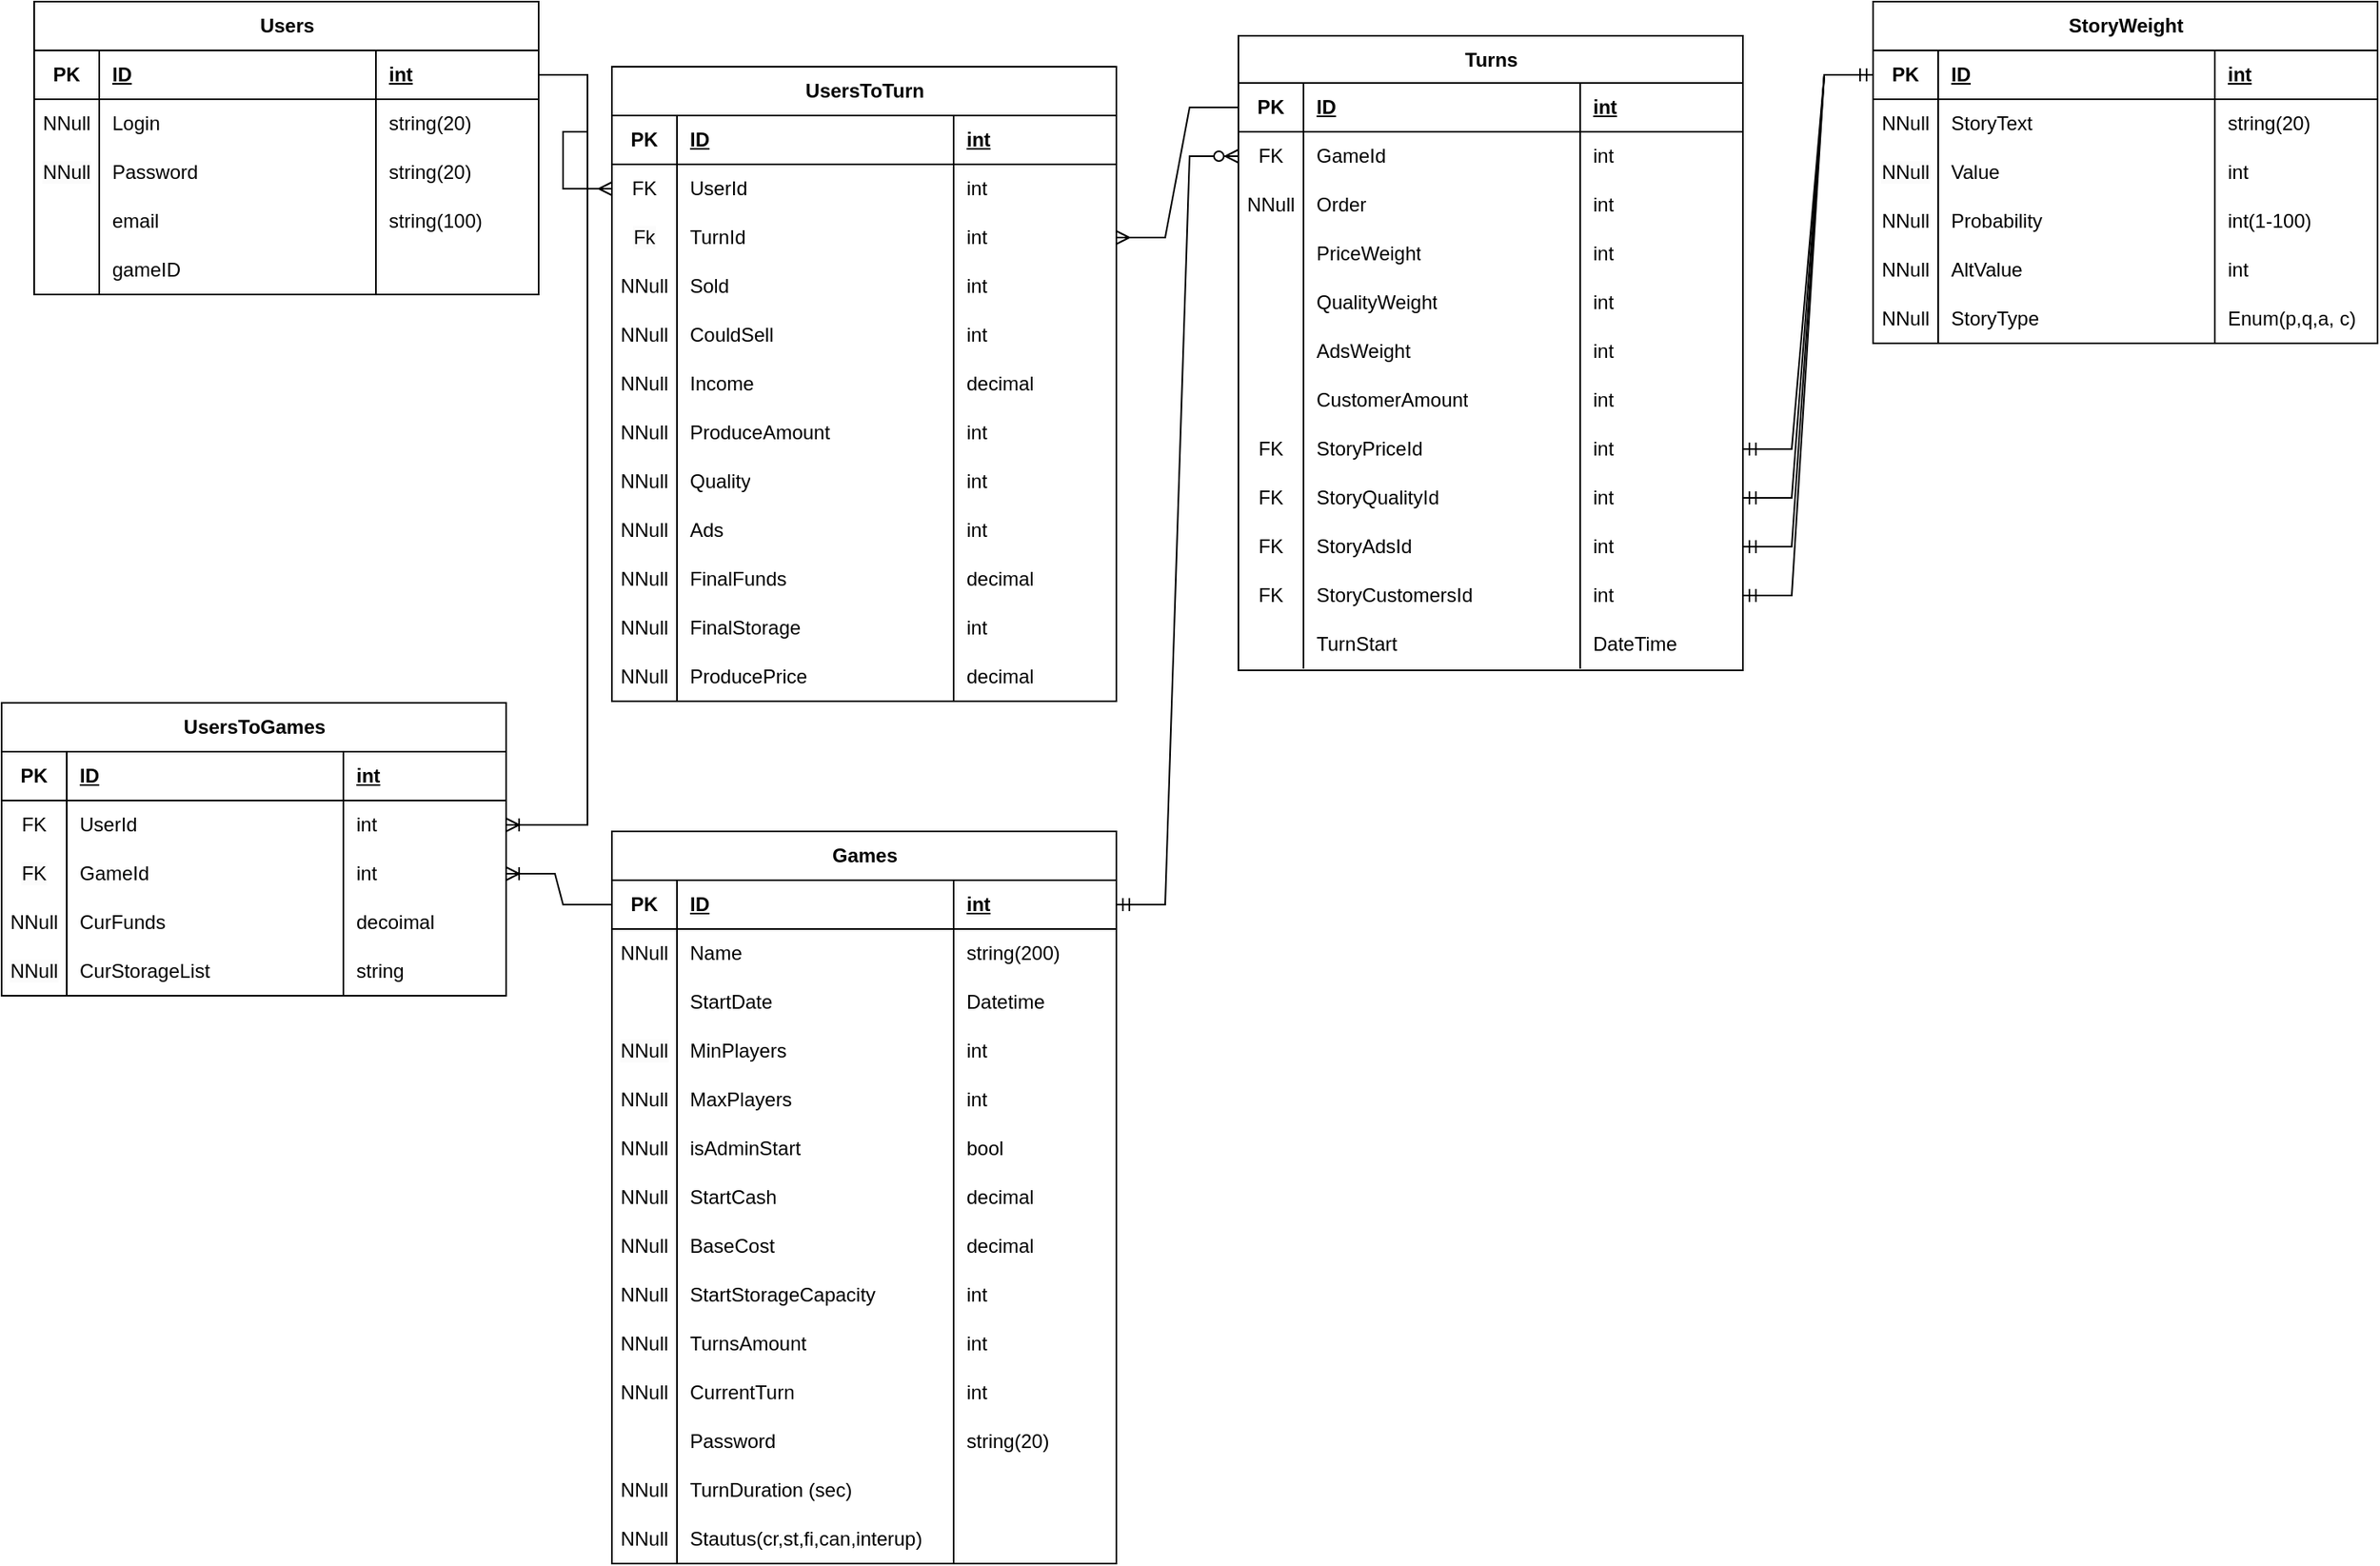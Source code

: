 <mxfile version="24.0.5" type="github">
  <diagram name="Page-1" id="l0IKeQsSNcAONmDdxvTN">
    <mxGraphModel dx="1434" dy="746" grid="1" gridSize="10" guides="1" tooltips="1" connect="1" arrows="1" fold="1" page="1" pageScale="1" pageWidth="850" pageHeight="1100" math="0" shadow="0">
      <root>
        <mxCell id="0" />
        <mxCell id="1" parent="0" />
        <mxCell id="cdyjXxfOGWT9Vm6GC2q7-6" value="Users" style="shape=table;startSize=30;container=1;collapsible=1;childLayout=tableLayout;fixedRows=1;rowLines=0;fontStyle=1;align=center;resizeLast=1;html=1;" parent="1" vertex="1">
          <mxGeometry x="70" y="50" width="310" height="180" as="geometry" />
        </mxCell>
        <mxCell id="cdyjXxfOGWT9Vm6GC2q7-7" value="" style="shape=tableRow;horizontal=0;startSize=0;swimlaneHead=0;swimlaneBody=0;fillColor=none;collapsible=0;dropTarget=0;points=[[0,0.5],[1,0.5]];portConstraint=eastwest;top=0;left=0;right=0;bottom=1;" parent="cdyjXxfOGWT9Vm6GC2q7-6" vertex="1">
          <mxGeometry y="30" width="310" height="30" as="geometry" />
        </mxCell>
        <mxCell id="cdyjXxfOGWT9Vm6GC2q7-8" value="PK" style="shape=partialRectangle;connectable=0;fillColor=none;top=0;left=0;bottom=0;right=0;fontStyle=1;overflow=hidden;whiteSpace=wrap;html=1;" parent="cdyjXxfOGWT9Vm6GC2q7-7" vertex="1">
          <mxGeometry width="40" height="30" as="geometry">
            <mxRectangle width="40" height="30" as="alternateBounds" />
          </mxGeometry>
        </mxCell>
        <mxCell id="cdyjXxfOGWT9Vm6GC2q7-9" value="ID" style="shape=partialRectangle;connectable=0;fillColor=none;top=0;left=0;bottom=0;right=0;align=left;spacingLeft=6;fontStyle=5;overflow=hidden;whiteSpace=wrap;html=1;" parent="cdyjXxfOGWT9Vm6GC2q7-7" vertex="1">
          <mxGeometry x="40" width="170" height="30" as="geometry">
            <mxRectangle width="170" height="30" as="alternateBounds" />
          </mxGeometry>
        </mxCell>
        <mxCell id="cdyjXxfOGWT9Vm6GC2q7-19" value="int" style="shape=partialRectangle;connectable=0;fillColor=none;top=0;left=0;bottom=0;right=0;align=left;spacingLeft=6;fontStyle=5;overflow=hidden;whiteSpace=wrap;html=1;" parent="cdyjXxfOGWT9Vm6GC2q7-7" vertex="1">
          <mxGeometry x="210" width="100" height="30" as="geometry">
            <mxRectangle width="100" height="30" as="alternateBounds" />
          </mxGeometry>
        </mxCell>
        <mxCell id="cdyjXxfOGWT9Vm6GC2q7-10" value="" style="shape=tableRow;horizontal=0;startSize=0;swimlaneHead=0;swimlaneBody=0;fillColor=none;collapsible=0;dropTarget=0;points=[[0,0.5],[1,0.5]];portConstraint=eastwest;top=0;left=0;right=0;bottom=0;" parent="cdyjXxfOGWT9Vm6GC2q7-6" vertex="1">
          <mxGeometry y="60" width="310" height="30" as="geometry" />
        </mxCell>
        <mxCell id="cdyjXxfOGWT9Vm6GC2q7-11" value="NNull" style="shape=partialRectangle;connectable=0;fillColor=none;top=0;left=0;bottom=0;right=0;editable=1;overflow=hidden;whiteSpace=wrap;html=1;" parent="cdyjXxfOGWT9Vm6GC2q7-10" vertex="1">
          <mxGeometry width="40" height="30" as="geometry">
            <mxRectangle width="40" height="30" as="alternateBounds" />
          </mxGeometry>
        </mxCell>
        <mxCell id="cdyjXxfOGWT9Vm6GC2q7-12" value="Login" style="shape=partialRectangle;connectable=0;fillColor=none;top=0;left=0;bottom=0;right=0;align=left;spacingLeft=6;overflow=hidden;whiteSpace=wrap;html=1;" parent="cdyjXxfOGWT9Vm6GC2q7-10" vertex="1">
          <mxGeometry x="40" width="170" height="30" as="geometry">
            <mxRectangle width="170" height="30" as="alternateBounds" />
          </mxGeometry>
        </mxCell>
        <mxCell id="cdyjXxfOGWT9Vm6GC2q7-20" value="string(20)" style="shape=partialRectangle;connectable=0;fillColor=none;top=0;left=0;bottom=0;right=0;align=left;spacingLeft=6;overflow=hidden;whiteSpace=wrap;html=1;" parent="cdyjXxfOGWT9Vm6GC2q7-10" vertex="1">
          <mxGeometry x="210" width="100" height="30" as="geometry">
            <mxRectangle width="100" height="30" as="alternateBounds" />
          </mxGeometry>
        </mxCell>
        <mxCell id="cdyjXxfOGWT9Vm6GC2q7-13" value="" style="shape=tableRow;horizontal=0;startSize=0;swimlaneHead=0;swimlaneBody=0;fillColor=none;collapsible=0;dropTarget=0;points=[[0,0.5],[1,0.5]];portConstraint=eastwest;top=0;left=0;right=0;bottom=0;" parent="cdyjXxfOGWT9Vm6GC2q7-6" vertex="1">
          <mxGeometry y="90" width="310" height="30" as="geometry" />
        </mxCell>
        <mxCell id="cdyjXxfOGWT9Vm6GC2q7-14" value="&lt;span style=&quot;color: rgb(0, 0, 0); font-family: Helvetica; font-size: 12px; font-style: normal; font-variant-ligatures: normal; font-variant-caps: normal; font-weight: 400; letter-spacing: normal; orphans: 2; text-align: center; text-indent: 0px; text-transform: none; widows: 2; word-spacing: 0px; -webkit-text-stroke-width: 0px; background-color: rgb(251, 251, 251); text-decoration-thickness: initial; text-decoration-style: initial; text-decoration-color: initial; float: none; display: inline !important;&quot;&gt;NNull&lt;/span&gt;" style="shape=partialRectangle;connectable=0;fillColor=none;top=0;left=0;bottom=0;right=0;editable=1;overflow=hidden;whiteSpace=wrap;html=1;" parent="cdyjXxfOGWT9Vm6GC2q7-13" vertex="1">
          <mxGeometry width="40" height="30" as="geometry">
            <mxRectangle width="40" height="30" as="alternateBounds" />
          </mxGeometry>
        </mxCell>
        <mxCell id="cdyjXxfOGWT9Vm6GC2q7-15" value="Password" style="shape=partialRectangle;connectable=0;fillColor=none;top=0;left=0;bottom=0;right=0;align=left;spacingLeft=6;overflow=hidden;whiteSpace=wrap;html=1;" parent="cdyjXxfOGWT9Vm6GC2q7-13" vertex="1">
          <mxGeometry x="40" width="170" height="30" as="geometry">
            <mxRectangle width="170" height="30" as="alternateBounds" />
          </mxGeometry>
        </mxCell>
        <mxCell id="cdyjXxfOGWT9Vm6GC2q7-21" value="string(20)" style="shape=partialRectangle;connectable=0;fillColor=none;top=0;left=0;bottom=0;right=0;align=left;spacingLeft=6;overflow=hidden;whiteSpace=wrap;html=1;" parent="cdyjXxfOGWT9Vm6GC2q7-13" vertex="1">
          <mxGeometry x="210" width="100" height="30" as="geometry">
            <mxRectangle width="100" height="30" as="alternateBounds" />
          </mxGeometry>
        </mxCell>
        <mxCell id="cdyjXxfOGWT9Vm6GC2q7-16" value="" style="shape=tableRow;horizontal=0;startSize=0;swimlaneHead=0;swimlaneBody=0;fillColor=none;collapsible=0;dropTarget=0;points=[[0,0.5],[1,0.5]];portConstraint=eastwest;top=0;left=0;right=0;bottom=0;" parent="cdyjXxfOGWT9Vm6GC2q7-6" vertex="1">
          <mxGeometry y="120" width="310" height="30" as="geometry" />
        </mxCell>
        <mxCell id="cdyjXxfOGWT9Vm6GC2q7-17" value="" style="shape=partialRectangle;connectable=0;fillColor=none;top=0;left=0;bottom=0;right=0;editable=1;overflow=hidden;whiteSpace=wrap;html=1;" parent="cdyjXxfOGWT9Vm6GC2q7-16" vertex="1">
          <mxGeometry width="40" height="30" as="geometry">
            <mxRectangle width="40" height="30" as="alternateBounds" />
          </mxGeometry>
        </mxCell>
        <mxCell id="cdyjXxfOGWT9Vm6GC2q7-18" value="email" style="shape=partialRectangle;connectable=0;fillColor=none;top=0;left=0;bottom=0;right=0;align=left;spacingLeft=6;overflow=hidden;whiteSpace=wrap;html=1;" parent="cdyjXxfOGWT9Vm6GC2q7-16" vertex="1">
          <mxGeometry x="40" width="170" height="30" as="geometry">
            <mxRectangle width="170" height="30" as="alternateBounds" />
          </mxGeometry>
        </mxCell>
        <mxCell id="cdyjXxfOGWT9Vm6GC2q7-22" value="string(100)" style="shape=partialRectangle;connectable=0;fillColor=none;top=0;left=0;bottom=0;right=0;align=left;spacingLeft=6;overflow=hidden;whiteSpace=wrap;html=1;" parent="cdyjXxfOGWT9Vm6GC2q7-16" vertex="1">
          <mxGeometry x="210" width="100" height="30" as="geometry">
            <mxRectangle width="100" height="30" as="alternateBounds" />
          </mxGeometry>
        </mxCell>
        <mxCell id="cdyjXxfOGWT9Vm6GC2q7-23" style="shape=tableRow;horizontal=0;startSize=0;swimlaneHead=0;swimlaneBody=0;fillColor=none;collapsible=0;dropTarget=0;points=[[0,0.5],[1,0.5]];portConstraint=eastwest;top=0;left=0;right=0;bottom=0;" parent="cdyjXxfOGWT9Vm6GC2q7-6" vertex="1">
          <mxGeometry y="150" width="310" height="30" as="geometry" />
        </mxCell>
        <mxCell id="cdyjXxfOGWT9Vm6GC2q7-24" style="shape=partialRectangle;connectable=0;fillColor=none;top=0;left=0;bottom=0;right=0;editable=1;overflow=hidden;whiteSpace=wrap;html=1;" parent="cdyjXxfOGWT9Vm6GC2q7-23" vertex="1">
          <mxGeometry width="40" height="30" as="geometry">
            <mxRectangle width="40" height="30" as="alternateBounds" />
          </mxGeometry>
        </mxCell>
        <mxCell id="cdyjXxfOGWT9Vm6GC2q7-25" value="gameID" style="shape=partialRectangle;connectable=0;fillColor=none;top=0;left=0;bottom=0;right=0;align=left;spacingLeft=6;overflow=hidden;whiteSpace=wrap;html=1;" parent="cdyjXxfOGWT9Vm6GC2q7-23" vertex="1">
          <mxGeometry x="40" width="170" height="30" as="geometry">
            <mxRectangle width="170" height="30" as="alternateBounds" />
          </mxGeometry>
        </mxCell>
        <mxCell id="cdyjXxfOGWT9Vm6GC2q7-26" style="shape=partialRectangle;connectable=0;fillColor=none;top=0;left=0;bottom=0;right=0;align=left;spacingLeft=6;overflow=hidden;whiteSpace=wrap;html=1;" parent="cdyjXxfOGWT9Vm6GC2q7-23" vertex="1">
          <mxGeometry x="210" width="100" height="30" as="geometry">
            <mxRectangle width="100" height="30" as="alternateBounds" />
          </mxGeometry>
        </mxCell>
        <mxCell id="cdyjXxfOGWT9Vm6GC2q7-27" value="Games" style="shape=table;startSize=30;container=1;collapsible=1;childLayout=tableLayout;fixedRows=1;rowLines=0;fontStyle=1;align=center;resizeLast=1;html=1;" parent="1" vertex="1">
          <mxGeometry x="425" y="560" width="310" height="450" as="geometry" />
        </mxCell>
        <mxCell id="cdyjXxfOGWT9Vm6GC2q7-28" value="" style="shape=tableRow;horizontal=0;startSize=0;swimlaneHead=0;swimlaneBody=0;fillColor=none;collapsible=0;dropTarget=0;points=[[0,0.5],[1,0.5]];portConstraint=eastwest;top=0;left=0;right=0;bottom=1;" parent="cdyjXxfOGWT9Vm6GC2q7-27" vertex="1">
          <mxGeometry y="30" width="310" height="30" as="geometry" />
        </mxCell>
        <mxCell id="cdyjXxfOGWT9Vm6GC2q7-29" value="PK" style="shape=partialRectangle;connectable=0;fillColor=none;top=0;left=0;bottom=0;right=0;fontStyle=1;overflow=hidden;whiteSpace=wrap;html=1;" parent="cdyjXxfOGWT9Vm6GC2q7-28" vertex="1">
          <mxGeometry width="40" height="30" as="geometry">
            <mxRectangle width="40" height="30" as="alternateBounds" />
          </mxGeometry>
        </mxCell>
        <mxCell id="cdyjXxfOGWT9Vm6GC2q7-30" value="ID" style="shape=partialRectangle;connectable=0;fillColor=none;top=0;left=0;bottom=0;right=0;align=left;spacingLeft=6;fontStyle=5;overflow=hidden;whiteSpace=wrap;html=1;" parent="cdyjXxfOGWT9Vm6GC2q7-28" vertex="1">
          <mxGeometry x="40" width="170" height="30" as="geometry">
            <mxRectangle width="170" height="30" as="alternateBounds" />
          </mxGeometry>
        </mxCell>
        <mxCell id="cdyjXxfOGWT9Vm6GC2q7-31" value="int" style="shape=partialRectangle;connectable=0;fillColor=none;top=0;left=0;bottom=0;right=0;align=left;spacingLeft=6;fontStyle=5;overflow=hidden;whiteSpace=wrap;html=1;" parent="cdyjXxfOGWT9Vm6GC2q7-28" vertex="1">
          <mxGeometry x="210" width="100" height="30" as="geometry">
            <mxRectangle width="100" height="30" as="alternateBounds" />
          </mxGeometry>
        </mxCell>
        <mxCell id="cdyjXxfOGWT9Vm6GC2q7-32" value="" style="shape=tableRow;horizontal=0;startSize=0;swimlaneHead=0;swimlaneBody=0;fillColor=none;collapsible=0;dropTarget=0;points=[[0,0.5],[1,0.5]];portConstraint=eastwest;top=0;left=0;right=0;bottom=0;" parent="cdyjXxfOGWT9Vm6GC2q7-27" vertex="1">
          <mxGeometry y="60" width="310" height="30" as="geometry" />
        </mxCell>
        <mxCell id="cdyjXxfOGWT9Vm6GC2q7-33" value="NNull" style="shape=partialRectangle;connectable=0;fillColor=none;top=0;left=0;bottom=0;right=0;editable=1;overflow=hidden;whiteSpace=wrap;html=1;" parent="cdyjXxfOGWT9Vm6GC2q7-32" vertex="1">
          <mxGeometry width="40" height="30" as="geometry">
            <mxRectangle width="40" height="30" as="alternateBounds" />
          </mxGeometry>
        </mxCell>
        <mxCell id="cdyjXxfOGWT9Vm6GC2q7-34" value="Name" style="shape=partialRectangle;connectable=0;fillColor=none;top=0;left=0;bottom=0;right=0;align=left;spacingLeft=6;overflow=hidden;whiteSpace=wrap;html=1;" parent="cdyjXxfOGWT9Vm6GC2q7-32" vertex="1">
          <mxGeometry x="40" width="170" height="30" as="geometry">
            <mxRectangle width="170" height="30" as="alternateBounds" />
          </mxGeometry>
        </mxCell>
        <mxCell id="cdyjXxfOGWT9Vm6GC2q7-35" value="string(200)" style="shape=partialRectangle;connectable=0;fillColor=none;top=0;left=0;bottom=0;right=0;align=left;spacingLeft=6;overflow=hidden;whiteSpace=wrap;html=1;" parent="cdyjXxfOGWT9Vm6GC2q7-32" vertex="1">
          <mxGeometry x="210" width="100" height="30" as="geometry">
            <mxRectangle width="100" height="30" as="alternateBounds" />
          </mxGeometry>
        </mxCell>
        <mxCell id="cdyjXxfOGWT9Vm6GC2q7-36" value="" style="shape=tableRow;horizontal=0;startSize=0;swimlaneHead=0;swimlaneBody=0;fillColor=none;collapsible=0;dropTarget=0;points=[[0,0.5],[1,0.5]];portConstraint=eastwest;top=0;left=0;right=0;bottom=0;" parent="cdyjXxfOGWT9Vm6GC2q7-27" vertex="1">
          <mxGeometry y="90" width="310" height="30" as="geometry" />
        </mxCell>
        <mxCell id="cdyjXxfOGWT9Vm6GC2q7-37" value="" style="shape=partialRectangle;connectable=0;fillColor=none;top=0;left=0;bottom=0;right=0;editable=1;overflow=hidden;whiteSpace=wrap;html=1;" parent="cdyjXxfOGWT9Vm6GC2q7-36" vertex="1">
          <mxGeometry width="40" height="30" as="geometry">
            <mxRectangle width="40" height="30" as="alternateBounds" />
          </mxGeometry>
        </mxCell>
        <mxCell id="cdyjXxfOGWT9Vm6GC2q7-38" value="StartDate" style="shape=partialRectangle;connectable=0;fillColor=none;top=0;left=0;bottom=0;right=0;align=left;spacingLeft=6;overflow=hidden;whiteSpace=wrap;html=1;" parent="cdyjXxfOGWT9Vm6GC2q7-36" vertex="1">
          <mxGeometry x="40" width="170" height="30" as="geometry">
            <mxRectangle width="170" height="30" as="alternateBounds" />
          </mxGeometry>
        </mxCell>
        <mxCell id="cdyjXxfOGWT9Vm6GC2q7-39" value="Datetime" style="shape=partialRectangle;connectable=0;fillColor=none;top=0;left=0;bottom=0;right=0;align=left;spacingLeft=6;overflow=hidden;whiteSpace=wrap;html=1;" parent="cdyjXxfOGWT9Vm6GC2q7-36" vertex="1">
          <mxGeometry x="210" width="100" height="30" as="geometry">
            <mxRectangle width="100" height="30" as="alternateBounds" />
          </mxGeometry>
        </mxCell>
        <mxCell id="cdyjXxfOGWT9Vm6GC2q7-40" value="" style="shape=tableRow;horizontal=0;startSize=0;swimlaneHead=0;swimlaneBody=0;fillColor=none;collapsible=0;dropTarget=0;points=[[0,0.5],[1,0.5]];portConstraint=eastwest;top=0;left=0;right=0;bottom=0;" parent="cdyjXxfOGWT9Vm6GC2q7-27" vertex="1">
          <mxGeometry y="120" width="310" height="30" as="geometry" />
        </mxCell>
        <mxCell id="cdyjXxfOGWT9Vm6GC2q7-41" value="&lt;span style=&quot;color: rgb(0, 0, 0); font-family: Helvetica; font-size: 12px; font-style: normal; font-variant-ligatures: normal; font-variant-caps: normal; font-weight: 400; letter-spacing: normal; orphans: 2; text-align: center; text-indent: 0px; text-transform: none; widows: 2; word-spacing: 0px; -webkit-text-stroke-width: 0px; background-color: rgb(251, 251, 251); text-decoration-thickness: initial; text-decoration-style: initial; text-decoration-color: initial; float: none; display: inline !important;&quot;&gt;NNull&lt;/span&gt;" style="shape=partialRectangle;connectable=0;fillColor=none;top=0;left=0;bottom=0;right=0;editable=1;overflow=hidden;whiteSpace=wrap;html=1;" parent="cdyjXxfOGWT9Vm6GC2q7-40" vertex="1">
          <mxGeometry width="40" height="30" as="geometry">
            <mxRectangle width="40" height="30" as="alternateBounds" />
          </mxGeometry>
        </mxCell>
        <mxCell id="cdyjXxfOGWT9Vm6GC2q7-42" value="MinPlayers" style="shape=partialRectangle;connectable=0;fillColor=none;top=0;left=0;bottom=0;right=0;align=left;spacingLeft=6;overflow=hidden;whiteSpace=wrap;html=1;" parent="cdyjXxfOGWT9Vm6GC2q7-40" vertex="1">
          <mxGeometry x="40" width="170" height="30" as="geometry">
            <mxRectangle width="170" height="30" as="alternateBounds" />
          </mxGeometry>
        </mxCell>
        <mxCell id="cdyjXxfOGWT9Vm6GC2q7-43" value="int" style="shape=partialRectangle;connectable=0;fillColor=none;top=0;left=0;bottom=0;right=0;align=left;spacingLeft=6;overflow=hidden;whiteSpace=wrap;html=1;" parent="cdyjXxfOGWT9Vm6GC2q7-40" vertex="1">
          <mxGeometry x="210" width="100" height="30" as="geometry">
            <mxRectangle width="100" height="30" as="alternateBounds" />
          </mxGeometry>
        </mxCell>
        <mxCell id="cdyjXxfOGWT9Vm6GC2q7-44" style="shape=tableRow;horizontal=0;startSize=0;swimlaneHead=0;swimlaneBody=0;fillColor=none;collapsible=0;dropTarget=0;points=[[0,0.5],[1,0.5]];portConstraint=eastwest;top=0;left=0;right=0;bottom=0;" parent="cdyjXxfOGWT9Vm6GC2q7-27" vertex="1">
          <mxGeometry y="150" width="310" height="30" as="geometry" />
        </mxCell>
        <mxCell id="cdyjXxfOGWT9Vm6GC2q7-45" value="NNull" style="shape=partialRectangle;connectable=0;fillColor=none;top=0;left=0;bottom=0;right=0;editable=1;overflow=hidden;whiteSpace=wrap;html=1;" parent="cdyjXxfOGWT9Vm6GC2q7-44" vertex="1">
          <mxGeometry width="40" height="30" as="geometry">
            <mxRectangle width="40" height="30" as="alternateBounds" />
          </mxGeometry>
        </mxCell>
        <mxCell id="cdyjXxfOGWT9Vm6GC2q7-46" value="MaxPlayers" style="shape=partialRectangle;connectable=0;fillColor=none;top=0;left=0;bottom=0;right=0;align=left;spacingLeft=6;overflow=hidden;whiteSpace=wrap;html=1;" parent="cdyjXxfOGWT9Vm6GC2q7-44" vertex="1">
          <mxGeometry x="40" width="170" height="30" as="geometry">
            <mxRectangle width="170" height="30" as="alternateBounds" />
          </mxGeometry>
        </mxCell>
        <mxCell id="cdyjXxfOGWT9Vm6GC2q7-47" value="int" style="shape=partialRectangle;connectable=0;fillColor=none;top=0;left=0;bottom=0;right=0;align=left;spacingLeft=6;overflow=hidden;whiteSpace=wrap;html=1;" parent="cdyjXxfOGWT9Vm6GC2q7-44" vertex="1">
          <mxGeometry x="210" width="100" height="30" as="geometry">
            <mxRectangle width="100" height="30" as="alternateBounds" />
          </mxGeometry>
        </mxCell>
        <mxCell id="cdyjXxfOGWT9Vm6GC2q7-48" style="shape=tableRow;horizontal=0;startSize=0;swimlaneHead=0;swimlaneBody=0;fillColor=none;collapsible=0;dropTarget=0;points=[[0,0.5],[1,0.5]];portConstraint=eastwest;top=0;left=0;right=0;bottom=0;" parent="cdyjXxfOGWT9Vm6GC2q7-27" vertex="1">
          <mxGeometry y="180" width="310" height="30" as="geometry" />
        </mxCell>
        <mxCell id="cdyjXxfOGWT9Vm6GC2q7-49" value="NNull" style="shape=partialRectangle;connectable=0;fillColor=none;top=0;left=0;bottom=0;right=0;editable=1;overflow=hidden;whiteSpace=wrap;html=1;" parent="cdyjXxfOGWT9Vm6GC2q7-48" vertex="1">
          <mxGeometry width="40" height="30" as="geometry">
            <mxRectangle width="40" height="30" as="alternateBounds" />
          </mxGeometry>
        </mxCell>
        <mxCell id="cdyjXxfOGWT9Vm6GC2q7-50" value="isAdminStart" style="shape=partialRectangle;connectable=0;fillColor=none;top=0;left=0;bottom=0;right=0;align=left;spacingLeft=6;overflow=hidden;whiteSpace=wrap;html=1;" parent="cdyjXxfOGWT9Vm6GC2q7-48" vertex="1">
          <mxGeometry x="40" width="170" height="30" as="geometry">
            <mxRectangle width="170" height="30" as="alternateBounds" />
          </mxGeometry>
        </mxCell>
        <mxCell id="cdyjXxfOGWT9Vm6GC2q7-51" value="bool" style="shape=partialRectangle;connectable=0;fillColor=none;top=0;left=0;bottom=0;right=0;align=left;spacingLeft=6;overflow=hidden;whiteSpace=wrap;html=1;" parent="cdyjXxfOGWT9Vm6GC2q7-48" vertex="1">
          <mxGeometry x="210" width="100" height="30" as="geometry">
            <mxRectangle width="100" height="30" as="alternateBounds" />
          </mxGeometry>
        </mxCell>
        <mxCell id="cdyjXxfOGWT9Vm6GC2q7-52" style="shape=tableRow;horizontal=0;startSize=0;swimlaneHead=0;swimlaneBody=0;fillColor=none;collapsible=0;dropTarget=0;points=[[0,0.5],[1,0.5]];portConstraint=eastwest;top=0;left=0;right=0;bottom=0;" parent="cdyjXxfOGWT9Vm6GC2q7-27" vertex="1">
          <mxGeometry y="210" width="310" height="30" as="geometry" />
        </mxCell>
        <mxCell id="cdyjXxfOGWT9Vm6GC2q7-53" value="NNull" style="shape=partialRectangle;connectable=0;fillColor=none;top=0;left=0;bottom=0;right=0;editable=1;overflow=hidden;whiteSpace=wrap;html=1;" parent="cdyjXxfOGWT9Vm6GC2q7-52" vertex="1">
          <mxGeometry width="40" height="30" as="geometry">
            <mxRectangle width="40" height="30" as="alternateBounds" />
          </mxGeometry>
        </mxCell>
        <mxCell id="cdyjXxfOGWT9Vm6GC2q7-54" value="StartCash" style="shape=partialRectangle;connectable=0;fillColor=none;top=0;left=0;bottom=0;right=0;align=left;spacingLeft=6;overflow=hidden;whiteSpace=wrap;html=1;" parent="cdyjXxfOGWT9Vm6GC2q7-52" vertex="1">
          <mxGeometry x="40" width="170" height="30" as="geometry">
            <mxRectangle width="170" height="30" as="alternateBounds" />
          </mxGeometry>
        </mxCell>
        <mxCell id="cdyjXxfOGWT9Vm6GC2q7-55" value="decimal" style="shape=partialRectangle;connectable=0;fillColor=none;top=0;left=0;bottom=0;right=0;align=left;spacingLeft=6;overflow=hidden;whiteSpace=wrap;html=1;" parent="cdyjXxfOGWT9Vm6GC2q7-52" vertex="1">
          <mxGeometry x="210" width="100" height="30" as="geometry">
            <mxRectangle width="100" height="30" as="alternateBounds" />
          </mxGeometry>
        </mxCell>
        <mxCell id="cdyjXxfOGWT9Vm6GC2q7-56" style="shape=tableRow;horizontal=0;startSize=0;swimlaneHead=0;swimlaneBody=0;fillColor=none;collapsible=0;dropTarget=0;points=[[0,0.5],[1,0.5]];portConstraint=eastwest;top=0;left=0;right=0;bottom=0;" parent="cdyjXxfOGWT9Vm6GC2q7-27" vertex="1">
          <mxGeometry y="240" width="310" height="30" as="geometry" />
        </mxCell>
        <mxCell id="cdyjXxfOGWT9Vm6GC2q7-57" value="NNull" style="shape=partialRectangle;connectable=0;fillColor=none;top=0;left=0;bottom=0;right=0;editable=1;overflow=hidden;whiteSpace=wrap;html=1;" parent="cdyjXxfOGWT9Vm6GC2q7-56" vertex="1">
          <mxGeometry width="40" height="30" as="geometry">
            <mxRectangle width="40" height="30" as="alternateBounds" />
          </mxGeometry>
        </mxCell>
        <mxCell id="cdyjXxfOGWT9Vm6GC2q7-58" value="BaseCost" style="shape=partialRectangle;connectable=0;fillColor=none;top=0;left=0;bottom=0;right=0;align=left;spacingLeft=6;overflow=hidden;whiteSpace=wrap;html=1;" parent="cdyjXxfOGWT9Vm6GC2q7-56" vertex="1">
          <mxGeometry x="40" width="170" height="30" as="geometry">
            <mxRectangle width="170" height="30" as="alternateBounds" />
          </mxGeometry>
        </mxCell>
        <mxCell id="cdyjXxfOGWT9Vm6GC2q7-59" value="decimal" style="shape=partialRectangle;connectable=0;fillColor=none;top=0;left=0;bottom=0;right=0;align=left;spacingLeft=6;overflow=hidden;whiteSpace=wrap;html=1;" parent="cdyjXxfOGWT9Vm6GC2q7-56" vertex="1">
          <mxGeometry x="210" width="100" height="30" as="geometry">
            <mxRectangle width="100" height="30" as="alternateBounds" />
          </mxGeometry>
        </mxCell>
        <mxCell id="cdyjXxfOGWT9Vm6GC2q7-60" style="shape=tableRow;horizontal=0;startSize=0;swimlaneHead=0;swimlaneBody=0;fillColor=none;collapsible=0;dropTarget=0;points=[[0,0.5],[1,0.5]];portConstraint=eastwest;top=0;left=0;right=0;bottom=0;" parent="cdyjXxfOGWT9Vm6GC2q7-27" vertex="1">
          <mxGeometry y="270" width="310" height="30" as="geometry" />
        </mxCell>
        <mxCell id="cdyjXxfOGWT9Vm6GC2q7-61" value="NNull" style="shape=partialRectangle;connectable=0;fillColor=none;top=0;left=0;bottom=0;right=0;editable=1;overflow=hidden;whiteSpace=wrap;html=1;" parent="cdyjXxfOGWT9Vm6GC2q7-60" vertex="1">
          <mxGeometry width="40" height="30" as="geometry">
            <mxRectangle width="40" height="30" as="alternateBounds" />
          </mxGeometry>
        </mxCell>
        <mxCell id="cdyjXxfOGWT9Vm6GC2q7-62" value="StartStorageCapacity" style="shape=partialRectangle;connectable=0;fillColor=none;top=0;left=0;bottom=0;right=0;align=left;spacingLeft=6;overflow=hidden;whiteSpace=wrap;html=1;" parent="cdyjXxfOGWT9Vm6GC2q7-60" vertex="1">
          <mxGeometry x="40" width="170" height="30" as="geometry">
            <mxRectangle width="170" height="30" as="alternateBounds" />
          </mxGeometry>
        </mxCell>
        <mxCell id="cdyjXxfOGWT9Vm6GC2q7-63" value="int" style="shape=partialRectangle;connectable=0;fillColor=none;top=0;left=0;bottom=0;right=0;align=left;spacingLeft=6;overflow=hidden;whiteSpace=wrap;html=1;" parent="cdyjXxfOGWT9Vm6GC2q7-60" vertex="1">
          <mxGeometry x="210" width="100" height="30" as="geometry">
            <mxRectangle width="100" height="30" as="alternateBounds" />
          </mxGeometry>
        </mxCell>
        <mxCell id="cdyjXxfOGWT9Vm6GC2q7-64" style="shape=tableRow;horizontal=0;startSize=0;swimlaneHead=0;swimlaneBody=0;fillColor=none;collapsible=0;dropTarget=0;points=[[0,0.5],[1,0.5]];portConstraint=eastwest;top=0;left=0;right=0;bottom=0;" parent="cdyjXxfOGWT9Vm6GC2q7-27" vertex="1">
          <mxGeometry y="300" width="310" height="30" as="geometry" />
        </mxCell>
        <mxCell id="cdyjXxfOGWT9Vm6GC2q7-65" value="NNull" style="shape=partialRectangle;connectable=0;fillColor=none;top=0;left=0;bottom=0;right=0;editable=1;overflow=hidden;whiteSpace=wrap;html=1;" parent="cdyjXxfOGWT9Vm6GC2q7-64" vertex="1">
          <mxGeometry width="40" height="30" as="geometry">
            <mxRectangle width="40" height="30" as="alternateBounds" />
          </mxGeometry>
        </mxCell>
        <mxCell id="cdyjXxfOGWT9Vm6GC2q7-66" value="TurnsAmount" style="shape=partialRectangle;connectable=0;fillColor=none;top=0;left=0;bottom=0;right=0;align=left;spacingLeft=6;overflow=hidden;whiteSpace=wrap;html=1;" parent="cdyjXxfOGWT9Vm6GC2q7-64" vertex="1">
          <mxGeometry x="40" width="170" height="30" as="geometry">
            <mxRectangle width="170" height="30" as="alternateBounds" />
          </mxGeometry>
        </mxCell>
        <mxCell id="cdyjXxfOGWT9Vm6GC2q7-67" value="int" style="shape=partialRectangle;connectable=0;fillColor=none;top=0;left=0;bottom=0;right=0;align=left;spacingLeft=6;overflow=hidden;whiteSpace=wrap;html=1;" parent="cdyjXxfOGWT9Vm6GC2q7-64" vertex="1">
          <mxGeometry x="210" width="100" height="30" as="geometry">
            <mxRectangle width="100" height="30" as="alternateBounds" />
          </mxGeometry>
        </mxCell>
        <mxCell id="cdyjXxfOGWT9Vm6GC2q7-68" style="shape=tableRow;horizontal=0;startSize=0;swimlaneHead=0;swimlaneBody=0;fillColor=none;collapsible=0;dropTarget=0;points=[[0,0.5],[1,0.5]];portConstraint=eastwest;top=0;left=0;right=0;bottom=0;" parent="cdyjXxfOGWT9Vm6GC2q7-27" vertex="1">
          <mxGeometry y="330" width="310" height="30" as="geometry" />
        </mxCell>
        <mxCell id="cdyjXxfOGWT9Vm6GC2q7-69" value="NNull" style="shape=partialRectangle;connectable=0;fillColor=none;top=0;left=0;bottom=0;right=0;editable=1;overflow=hidden;whiteSpace=wrap;html=1;" parent="cdyjXxfOGWT9Vm6GC2q7-68" vertex="1">
          <mxGeometry width="40" height="30" as="geometry">
            <mxRectangle width="40" height="30" as="alternateBounds" />
          </mxGeometry>
        </mxCell>
        <mxCell id="cdyjXxfOGWT9Vm6GC2q7-70" value="CurrentTurn" style="shape=partialRectangle;connectable=0;fillColor=none;top=0;left=0;bottom=0;right=0;align=left;spacingLeft=6;overflow=hidden;whiteSpace=wrap;html=1;" parent="cdyjXxfOGWT9Vm6GC2q7-68" vertex="1">
          <mxGeometry x="40" width="170" height="30" as="geometry">
            <mxRectangle width="170" height="30" as="alternateBounds" />
          </mxGeometry>
        </mxCell>
        <mxCell id="cdyjXxfOGWT9Vm6GC2q7-71" value="int" style="shape=partialRectangle;connectable=0;fillColor=none;top=0;left=0;bottom=0;right=0;align=left;spacingLeft=6;overflow=hidden;whiteSpace=wrap;html=1;" parent="cdyjXxfOGWT9Vm6GC2q7-68" vertex="1">
          <mxGeometry x="210" width="100" height="30" as="geometry">
            <mxRectangle width="100" height="30" as="alternateBounds" />
          </mxGeometry>
        </mxCell>
        <mxCell id="cdyjXxfOGWT9Vm6GC2q7-73" style="shape=tableRow;horizontal=0;startSize=0;swimlaneHead=0;swimlaneBody=0;fillColor=none;collapsible=0;dropTarget=0;points=[[0,0.5],[1,0.5]];portConstraint=eastwest;top=0;left=0;right=0;bottom=0;" parent="cdyjXxfOGWT9Vm6GC2q7-27" vertex="1">
          <mxGeometry y="360" width="310" height="30" as="geometry" />
        </mxCell>
        <mxCell id="cdyjXxfOGWT9Vm6GC2q7-74" style="shape=partialRectangle;connectable=0;fillColor=none;top=0;left=0;bottom=0;right=0;editable=1;overflow=hidden;whiteSpace=wrap;html=1;" parent="cdyjXxfOGWT9Vm6GC2q7-73" vertex="1">
          <mxGeometry width="40" height="30" as="geometry">
            <mxRectangle width="40" height="30" as="alternateBounds" />
          </mxGeometry>
        </mxCell>
        <mxCell id="cdyjXxfOGWT9Vm6GC2q7-75" value="Password" style="shape=partialRectangle;connectable=0;fillColor=none;top=0;left=0;bottom=0;right=0;align=left;spacingLeft=6;overflow=hidden;whiteSpace=wrap;html=1;" parent="cdyjXxfOGWT9Vm6GC2q7-73" vertex="1">
          <mxGeometry x="40" width="170" height="30" as="geometry">
            <mxRectangle width="170" height="30" as="alternateBounds" />
          </mxGeometry>
        </mxCell>
        <mxCell id="cdyjXxfOGWT9Vm6GC2q7-76" value="string(20)" style="shape=partialRectangle;connectable=0;fillColor=none;top=0;left=0;bottom=0;right=0;align=left;spacingLeft=6;overflow=hidden;whiteSpace=wrap;html=1;" parent="cdyjXxfOGWT9Vm6GC2q7-73" vertex="1">
          <mxGeometry x="210" width="100" height="30" as="geometry">
            <mxRectangle width="100" height="30" as="alternateBounds" />
          </mxGeometry>
        </mxCell>
        <mxCell id="fjKyV3ZR3sUcIlmoCIyA-1" style="shape=tableRow;horizontal=0;startSize=0;swimlaneHead=0;swimlaneBody=0;fillColor=none;collapsible=0;dropTarget=0;points=[[0,0.5],[1,0.5]];portConstraint=eastwest;top=0;left=0;right=0;bottom=0;" parent="cdyjXxfOGWT9Vm6GC2q7-27" vertex="1">
          <mxGeometry y="390" width="310" height="30" as="geometry" />
        </mxCell>
        <mxCell id="fjKyV3ZR3sUcIlmoCIyA-2" value="NNull" style="shape=partialRectangle;connectable=0;fillColor=none;top=0;left=0;bottom=0;right=0;editable=1;overflow=hidden;whiteSpace=wrap;html=1;" parent="fjKyV3ZR3sUcIlmoCIyA-1" vertex="1">
          <mxGeometry width="40" height="30" as="geometry">
            <mxRectangle width="40" height="30" as="alternateBounds" />
          </mxGeometry>
        </mxCell>
        <mxCell id="fjKyV3ZR3sUcIlmoCIyA-3" value="TurnDuration (sec)" style="shape=partialRectangle;connectable=0;fillColor=none;top=0;left=0;bottom=0;right=0;align=left;spacingLeft=6;overflow=hidden;whiteSpace=wrap;html=1;" parent="fjKyV3ZR3sUcIlmoCIyA-1" vertex="1">
          <mxGeometry x="40" width="170" height="30" as="geometry">
            <mxRectangle width="170" height="30" as="alternateBounds" />
          </mxGeometry>
        </mxCell>
        <mxCell id="fjKyV3ZR3sUcIlmoCIyA-4" style="shape=partialRectangle;connectable=0;fillColor=none;top=0;left=0;bottom=0;right=0;align=left;spacingLeft=6;overflow=hidden;whiteSpace=wrap;html=1;" parent="fjKyV3ZR3sUcIlmoCIyA-1" vertex="1">
          <mxGeometry x="210" width="100" height="30" as="geometry">
            <mxRectangle width="100" height="30" as="alternateBounds" />
          </mxGeometry>
        </mxCell>
        <mxCell id="fjKyV3ZR3sUcIlmoCIyA-5" style="shape=tableRow;horizontal=0;startSize=0;swimlaneHead=0;swimlaneBody=0;fillColor=none;collapsible=0;dropTarget=0;points=[[0,0.5],[1,0.5]];portConstraint=eastwest;top=0;left=0;right=0;bottom=0;" parent="cdyjXxfOGWT9Vm6GC2q7-27" vertex="1">
          <mxGeometry y="420" width="310" height="30" as="geometry" />
        </mxCell>
        <mxCell id="fjKyV3ZR3sUcIlmoCIyA-6" value="NNull" style="shape=partialRectangle;connectable=0;fillColor=none;top=0;left=0;bottom=0;right=0;editable=1;overflow=hidden;whiteSpace=wrap;html=1;" parent="fjKyV3ZR3sUcIlmoCIyA-5" vertex="1">
          <mxGeometry width="40" height="30" as="geometry">
            <mxRectangle width="40" height="30" as="alternateBounds" />
          </mxGeometry>
        </mxCell>
        <mxCell id="fjKyV3ZR3sUcIlmoCIyA-7" value="Stautus(cr,st,fi,can,interup)" style="shape=partialRectangle;connectable=0;fillColor=none;top=0;left=0;bottom=0;right=0;align=left;spacingLeft=6;overflow=hidden;whiteSpace=wrap;html=1;" parent="fjKyV3ZR3sUcIlmoCIyA-5" vertex="1">
          <mxGeometry x="40" width="170" height="30" as="geometry">
            <mxRectangle width="170" height="30" as="alternateBounds" />
          </mxGeometry>
        </mxCell>
        <mxCell id="fjKyV3ZR3sUcIlmoCIyA-8" style="shape=partialRectangle;connectable=0;fillColor=none;top=0;left=0;bottom=0;right=0;align=left;spacingLeft=6;overflow=hidden;whiteSpace=wrap;html=1;" parent="fjKyV3ZR3sUcIlmoCIyA-5" vertex="1">
          <mxGeometry x="210" width="100" height="30" as="geometry">
            <mxRectangle width="100" height="30" as="alternateBounds" />
          </mxGeometry>
        </mxCell>
        <mxCell id="ZcP8OcARmc2pDzKSof2z-1" value="StoryWeight" style="shape=table;startSize=30;container=1;collapsible=1;childLayout=tableLayout;fixedRows=1;rowLines=0;fontStyle=1;align=center;resizeLast=1;html=1;" parent="1" vertex="1">
          <mxGeometry x="1200" y="50" width="310" height="210" as="geometry" />
        </mxCell>
        <mxCell id="ZcP8OcARmc2pDzKSof2z-2" value="" style="shape=tableRow;horizontal=0;startSize=0;swimlaneHead=0;swimlaneBody=0;fillColor=none;collapsible=0;dropTarget=0;points=[[0,0.5],[1,0.5]];portConstraint=eastwest;top=0;left=0;right=0;bottom=1;" parent="ZcP8OcARmc2pDzKSof2z-1" vertex="1">
          <mxGeometry y="30" width="310" height="30" as="geometry" />
        </mxCell>
        <mxCell id="ZcP8OcARmc2pDzKSof2z-3" value="PK" style="shape=partialRectangle;connectable=0;fillColor=none;top=0;left=0;bottom=0;right=0;fontStyle=1;overflow=hidden;whiteSpace=wrap;html=1;" parent="ZcP8OcARmc2pDzKSof2z-2" vertex="1">
          <mxGeometry width="40" height="30" as="geometry">
            <mxRectangle width="40" height="30" as="alternateBounds" />
          </mxGeometry>
        </mxCell>
        <mxCell id="ZcP8OcARmc2pDzKSof2z-4" value="ID" style="shape=partialRectangle;connectable=0;fillColor=none;top=0;left=0;bottom=0;right=0;align=left;spacingLeft=6;fontStyle=5;overflow=hidden;whiteSpace=wrap;html=1;" parent="ZcP8OcARmc2pDzKSof2z-2" vertex="1">
          <mxGeometry x="40" width="170" height="30" as="geometry">
            <mxRectangle width="170" height="30" as="alternateBounds" />
          </mxGeometry>
        </mxCell>
        <mxCell id="ZcP8OcARmc2pDzKSof2z-5" value="int" style="shape=partialRectangle;connectable=0;fillColor=none;top=0;left=0;bottom=0;right=0;align=left;spacingLeft=6;fontStyle=5;overflow=hidden;whiteSpace=wrap;html=1;" parent="ZcP8OcARmc2pDzKSof2z-2" vertex="1">
          <mxGeometry x="210" width="100" height="30" as="geometry">
            <mxRectangle width="100" height="30" as="alternateBounds" />
          </mxGeometry>
        </mxCell>
        <mxCell id="ZcP8OcARmc2pDzKSof2z-6" value="" style="shape=tableRow;horizontal=0;startSize=0;swimlaneHead=0;swimlaneBody=0;fillColor=none;collapsible=0;dropTarget=0;points=[[0,0.5],[1,0.5]];portConstraint=eastwest;top=0;left=0;right=0;bottom=0;" parent="ZcP8OcARmc2pDzKSof2z-1" vertex="1">
          <mxGeometry y="60" width="310" height="30" as="geometry" />
        </mxCell>
        <mxCell id="ZcP8OcARmc2pDzKSof2z-7" value="NNull" style="shape=partialRectangle;connectable=0;fillColor=none;top=0;left=0;bottom=0;right=0;editable=1;overflow=hidden;whiteSpace=wrap;html=1;" parent="ZcP8OcARmc2pDzKSof2z-6" vertex="1">
          <mxGeometry width="40" height="30" as="geometry">
            <mxRectangle width="40" height="30" as="alternateBounds" />
          </mxGeometry>
        </mxCell>
        <mxCell id="ZcP8OcARmc2pDzKSof2z-8" value="StoryText" style="shape=partialRectangle;connectable=0;fillColor=none;top=0;left=0;bottom=0;right=0;align=left;spacingLeft=6;overflow=hidden;whiteSpace=wrap;html=1;" parent="ZcP8OcARmc2pDzKSof2z-6" vertex="1">
          <mxGeometry x="40" width="170" height="30" as="geometry">
            <mxRectangle width="170" height="30" as="alternateBounds" />
          </mxGeometry>
        </mxCell>
        <mxCell id="ZcP8OcARmc2pDzKSof2z-9" value="string(20)" style="shape=partialRectangle;connectable=0;fillColor=none;top=0;left=0;bottom=0;right=0;align=left;spacingLeft=6;overflow=hidden;whiteSpace=wrap;html=1;" parent="ZcP8OcARmc2pDzKSof2z-6" vertex="1">
          <mxGeometry x="210" width="100" height="30" as="geometry">
            <mxRectangle width="100" height="30" as="alternateBounds" />
          </mxGeometry>
        </mxCell>
        <mxCell id="ZcP8OcARmc2pDzKSof2z-10" value="" style="shape=tableRow;horizontal=0;startSize=0;swimlaneHead=0;swimlaneBody=0;fillColor=none;collapsible=0;dropTarget=0;points=[[0,0.5],[1,0.5]];portConstraint=eastwest;top=0;left=0;right=0;bottom=0;" parent="ZcP8OcARmc2pDzKSof2z-1" vertex="1">
          <mxGeometry y="90" width="310" height="30" as="geometry" />
        </mxCell>
        <mxCell id="ZcP8OcARmc2pDzKSof2z-11" value="&lt;span style=&quot;color: rgb(0, 0, 0); font-family: Helvetica; font-size: 12px; font-style: normal; font-variant-ligatures: normal; font-variant-caps: normal; font-weight: 400; letter-spacing: normal; orphans: 2; text-align: center; text-indent: 0px; text-transform: none; widows: 2; word-spacing: 0px; -webkit-text-stroke-width: 0px; background-color: rgb(251, 251, 251); text-decoration-thickness: initial; text-decoration-style: initial; text-decoration-color: initial; float: none; display: inline !important;&quot;&gt;NNull&lt;/span&gt;" style="shape=partialRectangle;connectable=0;fillColor=none;top=0;left=0;bottom=0;right=0;editable=1;overflow=hidden;whiteSpace=wrap;html=1;" parent="ZcP8OcARmc2pDzKSof2z-10" vertex="1">
          <mxGeometry width="40" height="30" as="geometry">
            <mxRectangle width="40" height="30" as="alternateBounds" />
          </mxGeometry>
        </mxCell>
        <mxCell id="ZcP8OcARmc2pDzKSof2z-12" value="Value" style="shape=partialRectangle;connectable=0;fillColor=none;top=0;left=0;bottom=0;right=0;align=left;spacingLeft=6;overflow=hidden;whiteSpace=wrap;html=1;" parent="ZcP8OcARmc2pDzKSof2z-10" vertex="1">
          <mxGeometry x="40" width="170" height="30" as="geometry">
            <mxRectangle width="170" height="30" as="alternateBounds" />
          </mxGeometry>
        </mxCell>
        <mxCell id="ZcP8OcARmc2pDzKSof2z-13" value="int" style="shape=partialRectangle;connectable=0;fillColor=none;top=0;left=0;bottom=0;right=0;align=left;spacingLeft=6;overflow=hidden;whiteSpace=wrap;html=1;" parent="ZcP8OcARmc2pDzKSof2z-10" vertex="1">
          <mxGeometry x="210" width="100" height="30" as="geometry">
            <mxRectangle width="100" height="30" as="alternateBounds" />
          </mxGeometry>
        </mxCell>
        <mxCell id="ZcP8OcARmc2pDzKSof2z-14" value="" style="shape=tableRow;horizontal=0;startSize=0;swimlaneHead=0;swimlaneBody=0;fillColor=none;collapsible=0;dropTarget=0;points=[[0,0.5],[1,0.5]];portConstraint=eastwest;top=0;left=0;right=0;bottom=0;" parent="ZcP8OcARmc2pDzKSof2z-1" vertex="1">
          <mxGeometry y="120" width="310" height="30" as="geometry" />
        </mxCell>
        <mxCell id="ZcP8OcARmc2pDzKSof2z-15" value="NNull" style="shape=partialRectangle;connectable=0;fillColor=none;top=0;left=0;bottom=0;right=0;editable=1;overflow=hidden;whiteSpace=wrap;html=1;" parent="ZcP8OcARmc2pDzKSof2z-14" vertex="1">
          <mxGeometry width="40" height="30" as="geometry">
            <mxRectangle width="40" height="30" as="alternateBounds" />
          </mxGeometry>
        </mxCell>
        <mxCell id="ZcP8OcARmc2pDzKSof2z-16" value="Probability" style="shape=partialRectangle;connectable=0;fillColor=none;top=0;left=0;bottom=0;right=0;align=left;spacingLeft=6;overflow=hidden;whiteSpace=wrap;html=1;" parent="ZcP8OcARmc2pDzKSof2z-14" vertex="1">
          <mxGeometry x="40" width="170" height="30" as="geometry">
            <mxRectangle width="170" height="30" as="alternateBounds" />
          </mxGeometry>
        </mxCell>
        <mxCell id="ZcP8OcARmc2pDzKSof2z-17" value="int(1-100)" style="shape=partialRectangle;connectable=0;fillColor=none;top=0;left=0;bottom=0;right=0;align=left;spacingLeft=6;overflow=hidden;whiteSpace=wrap;html=1;" parent="ZcP8OcARmc2pDzKSof2z-14" vertex="1">
          <mxGeometry x="210" width="100" height="30" as="geometry">
            <mxRectangle width="100" height="30" as="alternateBounds" />
          </mxGeometry>
        </mxCell>
        <mxCell id="ZcP8OcARmc2pDzKSof2z-18" style="shape=tableRow;horizontal=0;startSize=0;swimlaneHead=0;swimlaneBody=0;fillColor=none;collapsible=0;dropTarget=0;points=[[0,0.5],[1,0.5]];portConstraint=eastwest;top=0;left=0;right=0;bottom=0;" parent="ZcP8OcARmc2pDzKSof2z-1" vertex="1">
          <mxGeometry y="150" width="310" height="30" as="geometry" />
        </mxCell>
        <mxCell id="ZcP8OcARmc2pDzKSof2z-19" value="NNull" style="shape=partialRectangle;connectable=0;fillColor=none;top=0;left=0;bottom=0;right=0;editable=1;overflow=hidden;whiteSpace=wrap;html=1;" parent="ZcP8OcARmc2pDzKSof2z-18" vertex="1">
          <mxGeometry width="40" height="30" as="geometry">
            <mxRectangle width="40" height="30" as="alternateBounds" />
          </mxGeometry>
        </mxCell>
        <mxCell id="ZcP8OcARmc2pDzKSof2z-20" value="AltValue" style="shape=partialRectangle;connectable=0;fillColor=none;top=0;left=0;bottom=0;right=0;align=left;spacingLeft=6;overflow=hidden;whiteSpace=wrap;html=1;" parent="ZcP8OcARmc2pDzKSof2z-18" vertex="1">
          <mxGeometry x="40" width="170" height="30" as="geometry">
            <mxRectangle width="170" height="30" as="alternateBounds" />
          </mxGeometry>
        </mxCell>
        <mxCell id="ZcP8OcARmc2pDzKSof2z-21" value="int" style="shape=partialRectangle;connectable=0;fillColor=none;top=0;left=0;bottom=0;right=0;align=left;spacingLeft=6;overflow=hidden;whiteSpace=wrap;html=1;" parent="ZcP8OcARmc2pDzKSof2z-18" vertex="1">
          <mxGeometry x="210" width="100" height="30" as="geometry">
            <mxRectangle width="100" height="30" as="alternateBounds" />
          </mxGeometry>
        </mxCell>
        <mxCell id="ZcP8OcARmc2pDzKSof2z-43" style="shape=tableRow;horizontal=0;startSize=0;swimlaneHead=0;swimlaneBody=0;fillColor=none;collapsible=0;dropTarget=0;points=[[0,0.5],[1,0.5]];portConstraint=eastwest;top=0;left=0;right=0;bottom=0;" parent="ZcP8OcARmc2pDzKSof2z-1" vertex="1">
          <mxGeometry y="180" width="310" height="30" as="geometry" />
        </mxCell>
        <mxCell id="ZcP8OcARmc2pDzKSof2z-44" value="NNull" style="shape=partialRectangle;connectable=0;fillColor=none;top=0;left=0;bottom=0;right=0;editable=1;overflow=hidden;whiteSpace=wrap;html=1;" parent="ZcP8OcARmc2pDzKSof2z-43" vertex="1">
          <mxGeometry width="40" height="30" as="geometry">
            <mxRectangle width="40" height="30" as="alternateBounds" />
          </mxGeometry>
        </mxCell>
        <mxCell id="ZcP8OcARmc2pDzKSof2z-45" value="StoryType" style="shape=partialRectangle;connectable=0;fillColor=none;top=0;left=0;bottom=0;right=0;align=left;spacingLeft=6;overflow=hidden;whiteSpace=wrap;html=1;" parent="ZcP8OcARmc2pDzKSof2z-43" vertex="1">
          <mxGeometry x="40" width="170" height="30" as="geometry">
            <mxRectangle width="170" height="30" as="alternateBounds" />
          </mxGeometry>
        </mxCell>
        <mxCell id="ZcP8OcARmc2pDzKSof2z-46" value="Enum(p,q,a, c)" style="shape=partialRectangle;connectable=0;fillColor=none;top=0;left=0;bottom=0;right=0;align=left;spacingLeft=6;overflow=hidden;whiteSpace=wrap;html=1;" parent="ZcP8OcARmc2pDzKSof2z-43" vertex="1">
          <mxGeometry x="210" width="100" height="30" as="geometry">
            <mxRectangle width="100" height="30" as="alternateBounds" />
          </mxGeometry>
        </mxCell>
        <mxCell id="ZcP8OcARmc2pDzKSof2z-48" value="Turns" style="shape=table;startSize=29;container=1;collapsible=1;childLayout=tableLayout;fixedRows=1;rowLines=0;fontStyle=1;align=center;resizeLast=1;html=1;" parent="1" vertex="1">
          <mxGeometry x="810" y="71" width="310" height="390" as="geometry" />
        </mxCell>
        <mxCell id="ZcP8OcARmc2pDzKSof2z-49" value="" style="shape=tableRow;horizontal=0;startSize=0;swimlaneHead=0;swimlaneBody=0;fillColor=none;collapsible=0;dropTarget=0;points=[[0,0.5],[1,0.5]];portConstraint=eastwest;top=0;left=0;right=0;bottom=1;" parent="ZcP8OcARmc2pDzKSof2z-48" vertex="1">
          <mxGeometry y="29" width="310" height="30" as="geometry" />
        </mxCell>
        <mxCell id="ZcP8OcARmc2pDzKSof2z-50" value="PK" style="shape=partialRectangle;connectable=0;fillColor=none;top=0;left=0;bottom=0;right=0;fontStyle=1;overflow=hidden;whiteSpace=wrap;html=1;" parent="ZcP8OcARmc2pDzKSof2z-49" vertex="1">
          <mxGeometry width="40" height="30" as="geometry">
            <mxRectangle width="40" height="30" as="alternateBounds" />
          </mxGeometry>
        </mxCell>
        <mxCell id="ZcP8OcARmc2pDzKSof2z-51" value="ID" style="shape=partialRectangle;connectable=0;fillColor=none;top=0;left=0;bottom=0;right=0;align=left;spacingLeft=6;fontStyle=5;overflow=hidden;whiteSpace=wrap;html=1;" parent="ZcP8OcARmc2pDzKSof2z-49" vertex="1">
          <mxGeometry x="40" width="170" height="30" as="geometry">
            <mxRectangle width="170" height="30" as="alternateBounds" />
          </mxGeometry>
        </mxCell>
        <mxCell id="ZcP8OcARmc2pDzKSof2z-52" value="int" style="shape=partialRectangle;connectable=0;fillColor=none;top=0;left=0;bottom=0;right=0;align=left;spacingLeft=6;fontStyle=5;overflow=hidden;whiteSpace=wrap;html=1;" parent="ZcP8OcARmc2pDzKSof2z-49" vertex="1">
          <mxGeometry x="210" width="100" height="30" as="geometry">
            <mxRectangle width="100" height="30" as="alternateBounds" />
          </mxGeometry>
        </mxCell>
        <mxCell id="ZcP8OcARmc2pDzKSof2z-53" value="" style="shape=tableRow;horizontal=0;startSize=0;swimlaneHead=0;swimlaneBody=0;fillColor=none;collapsible=0;dropTarget=0;points=[[0,0.5],[1,0.5]];portConstraint=eastwest;top=0;left=0;right=0;bottom=0;" parent="ZcP8OcARmc2pDzKSof2z-48" vertex="1">
          <mxGeometry y="59" width="310" height="30" as="geometry" />
        </mxCell>
        <mxCell id="ZcP8OcARmc2pDzKSof2z-54" value="FK" style="shape=partialRectangle;connectable=0;fillColor=none;top=0;left=0;bottom=0;right=0;editable=1;overflow=hidden;whiteSpace=wrap;html=1;" parent="ZcP8OcARmc2pDzKSof2z-53" vertex="1">
          <mxGeometry width="40" height="30" as="geometry">
            <mxRectangle width="40" height="30" as="alternateBounds" />
          </mxGeometry>
        </mxCell>
        <mxCell id="ZcP8OcARmc2pDzKSof2z-55" value="GameId" style="shape=partialRectangle;connectable=0;fillColor=none;top=0;left=0;bottom=0;right=0;align=left;spacingLeft=6;overflow=hidden;whiteSpace=wrap;html=1;" parent="ZcP8OcARmc2pDzKSof2z-53" vertex="1">
          <mxGeometry x="40" width="170" height="30" as="geometry">
            <mxRectangle width="170" height="30" as="alternateBounds" />
          </mxGeometry>
        </mxCell>
        <mxCell id="ZcP8OcARmc2pDzKSof2z-56" value="int" style="shape=partialRectangle;connectable=0;fillColor=none;top=0;left=0;bottom=0;right=0;align=left;spacingLeft=6;overflow=hidden;whiteSpace=wrap;html=1;" parent="ZcP8OcARmc2pDzKSof2z-53" vertex="1">
          <mxGeometry x="210" width="100" height="30" as="geometry">
            <mxRectangle width="100" height="30" as="alternateBounds" />
          </mxGeometry>
        </mxCell>
        <mxCell id="ZcP8OcARmc2pDzKSof2z-57" value="" style="shape=tableRow;horizontal=0;startSize=0;swimlaneHead=0;swimlaneBody=0;fillColor=none;collapsible=0;dropTarget=0;points=[[0,0.5],[1,0.5]];portConstraint=eastwest;top=0;left=0;right=0;bottom=0;" parent="ZcP8OcARmc2pDzKSof2z-48" vertex="1">
          <mxGeometry y="89" width="310" height="30" as="geometry" />
        </mxCell>
        <mxCell id="ZcP8OcARmc2pDzKSof2z-58" value="NNull" style="shape=partialRectangle;connectable=0;fillColor=none;top=0;left=0;bottom=0;right=0;editable=1;overflow=hidden;whiteSpace=wrap;html=1;" parent="ZcP8OcARmc2pDzKSof2z-57" vertex="1">
          <mxGeometry width="40" height="30" as="geometry">
            <mxRectangle width="40" height="30" as="alternateBounds" />
          </mxGeometry>
        </mxCell>
        <mxCell id="ZcP8OcARmc2pDzKSof2z-59" value="Order" style="shape=partialRectangle;connectable=0;fillColor=none;top=0;left=0;bottom=0;right=0;align=left;spacingLeft=6;overflow=hidden;whiteSpace=wrap;html=1;" parent="ZcP8OcARmc2pDzKSof2z-57" vertex="1">
          <mxGeometry x="40" width="170" height="30" as="geometry">
            <mxRectangle width="170" height="30" as="alternateBounds" />
          </mxGeometry>
        </mxCell>
        <mxCell id="ZcP8OcARmc2pDzKSof2z-60" value="int" style="shape=partialRectangle;connectable=0;fillColor=none;top=0;left=0;bottom=0;right=0;align=left;spacingLeft=6;overflow=hidden;whiteSpace=wrap;html=1;" parent="ZcP8OcARmc2pDzKSof2z-57" vertex="1">
          <mxGeometry x="210" width="100" height="30" as="geometry">
            <mxRectangle width="100" height="30" as="alternateBounds" />
          </mxGeometry>
        </mxCell>
        <mxCell id="ZcP8OcARmc2pDzKSof2z-61" value="" style="shape=tableRow;horizontal=0;startSize=0;swimlaneHead=0;swimlaneBody=0;fillColor=none;collapsible=0;dropTarget=0;points=[[0,0.5],[1,0.5]];portConstraint=eastwest;top=0;left=0;right=0;bottom=0;" parent="ZcP8OcARmc2pDzKSof2z-48" vertex="1">
          <mxGeometry y="119" width="310" height="30" as="geometry" />
        </mxCell>
        <mxCell id="ZcP8OcARmc2pDzKSof2z-62" value="" style="shape=partialRectangle;connectable=0;fillColor=none;top=0;left=0;bottom=0;right=0;editable=1;overflow=hidden;whiteSpace=wrap;html=1;" parent="ZcP8OcARmc2pDzKSof2z-61" vertex="1">
          <mxGeometry width="40" height="30" as="geometry">
            <mxRectangle width="40" height="30" as="alternateBounds" />
          </mxGeometry>
        </mxCell>
        <mxCell id="ZcP8OcARmc2pDzKSof2z-63" value="PriceWeight" style="shape=partialRectangle;connectable=0;fillColor=none;top=0;left=0;bottom=0;right=0;align=left;spacingLeft=6;overflow=hidden;whiteSpace=wrap;html=1;" parent="ZcP8OcARmc2pDzKSof2z-61" vertex="1">
          <mxGeometry x="40" width="170" height="30" as="geometry">
            <mxRectangle width="170" height="30" as="alternateBounds" />
          </mxGeometry>
        </mxCell>
        <mxCell id="ZcP8OcARmc2pDzKSof2z-64" value="int" style="shape=partialRectangle;connectable=0;fillColor=none;top=0;left=0;bottom=0;right=0;align=left;spacingLeft=6;overflow=hidden;whiteSpace=wrap;html=1;" parent="ZcP8OcARmc2pDzKSof2z-61" vertex="1">
          <mxGeometry x="210" width="100" height="30" as="geometry">
            <mxRectangle width="100" height="30" as="alternateBounds" />
          </mxGeometry>
        </mxCell>
        <mxCell id="ZcP8OcARmc2pDzKSof2z-65" style="shape=tableRow;horizontal=0;startSize=0;swimlaneHead=0;swimlaneBody=0;fillColor=none;collapsible=0;dropTarget=0;points=[[0,0.5],[1,0.5]];portConstraint=eastwest;top=0;left=0;right=0;bottom=0;" parent="ZcP8OcARmc2pDzKSof2z-48" vertex="1">
          <mxGeometry y="149" width="310" height="30" as="geometry" />
        </mxCell>
        <mxCell id="ZcP8OcARmc2pDzKSof2z-66" value="" style="shape=partialRectangle;connectable=0;fillColor=none;top=0;left=0;bottom=0;right=0;editable=1;overflow=hidden;whiteSpace=wrap;html=1;" parent="ZcP8OcARmc2pDzKSof2z-65" vertex="1">
          <mxGeometry width="40" height="30" as="geometry">
            <mxRectangle width="40" height="30" as="alternateBounds" />
          </mxGeometry>
        </mxCell>
        <mxCell id="ZcP8OcARmc2pDzKSof2z-67" value="QualityWeight" style="shape=partialRectangle;connectable=0;fillColor=none;top=0;left=0;bottom=0;right=0;align=left;spacingLeft=6;overflow=hidden;whiteSpace=wrap;html=1;" parent="ZcP8OcARmc2pDzKSof2z-65" vertex="1">
          <mxGeometry x="40" width="170" height="30" as="geometry">
            <mxRectangle width="170" height="30" as="alternateBounds" />
          </mxGeometry>
        </mxCell>
        <mxCell id="ZcP8OcARmc2pDzKSof2z-68" value="int" style="shape=partialRectangle;connectable=0;fillColor=none;top=0;left=0;bottom=0;right=0;align=left;spacingLeft=6;overflow=hidden;whiteSpace=wrap;html=1;" parent="ZcP8OcARmc2pDzKSof2z-65" vertex="1">
          <mxGeometry x="210" width="100" height="30" as="geometry">
            <mxRectangle width="100" height="30" as="alternateBounds" />
          </mxGeometry>
        </mxCell>
        <mxCell id="ZcP8OcARmc2pDzKSof2z-69" style="shape=tableRow;horizontal=0;startSize=0;swimlaneHead=0;swimlaneBody=0;fillColor=none;collapsible=0;dropTarget=0;points=[[0,0.5],[1,0.5]];portConstraint=eastwest;top=0;left=0;right=0;bottom=0;" parent="ZcP8OcARmc2pDzKSof2z-48" vertex="1">
          <mxGeometry y="179" width="310" height="30" as="geometry" />
        </mxCell>
        <mxCell id="ZcP8OcARmc2pDzKSof2z-70" value="" style="shape=partialRectangle;connectable=0;fillColor=none;top=0;left=0;bottom=0;right=0;editable=1;overflow=hidden;whiteSpace=wrap;html=1;" parent="ZcP8OcARmc2pDzKSof2z-69" vertex="1">
          <mxGeometry width="40" height="30" as="geometry">
            <mxRectangle width="40" height="30" as="alternateBounds" />
          </mxGeometry>
        </mxCell>
        <mxCell id="ZcP8OcARmc2pDzKSof2z-71" value="AdsWeight" style="shape=partialRectangle;connectable=0;fillColor=none;top=0;left=0;bottom=0;right=0;align=left;spacingLeft=6;overflow=hidden;whiteSpace=wrap;html=1;" parent="ZcP8OcARmc2pDzKSof2z-69" vertex="1">
          <mxGeometry x="40" width="170" height="30" as="geometry">
            <mxRectangle width="170" height="30" as="alternateBounds" />
          </mxGeometry>
        </mxCell>
        <mxCell id="ZcP8OcARmc2pDzKSof2z-72" value="int" style="shape=partialRectangle;connectable=0;fillColor=none;top=0;left=0;bottom=0;right=0;align=left;spacingLeft=6;overflow=hidden;whiteSpace=wrap;html=1;" parent="ZcP8OcARmc2pDzKSof2z-69" vertex="1">
          <mxGeometry x="210" width="100" height="30" as="geometry">
            <mxRectangle width="100" height="30" as="alternateBounds" />
          </mxGeometry>
        </mxCell>
        <mxCell id="ZcP8OcARmc2pDzKSof2z-73" style="shape=tableRow;horizontal=0;startSize=0;swimlaneHead=0;swimlaneBody=0;fillColor=none;collapsible=0;dropTarget=0;points=[[0,0.5],[1,0.5]];portConstraint=eastwest;top=0;left=0;right=0;bottom=0;" parent="ZcP8OcARmc2pDzKSof2z-48" vertex="1">
          <mxGeometry y="209" width="310" height="30" as="geometry" />
        </mxCell>
        <mxCell id="ZcP8OcARmc2pDzKSof2z-74" value="" style="shape=partialRectangle;connectable=0;fillColor=none;top=0;left=0;bottom=0;right=0;editable=1;overflow=hidden;whiteSpace=wrap;html=1;" parent="ZcP8OcARmc2pDzKSof2z-73" vertex="1">
          <mxGeometry width="40" height="30" as="geometry">
            <mxRectangle width="40" height="30" as="alternateBounds" />
          </mxGeometry>
        </mxCell>
        <mxCell id="ZcP8OcARmc2pDzKSof2z-75" value="CustomerAmount" style="shape=partialRectangle;connectable=0;fillColor=none;top=0;left=0;bottom=0;right=0;align=left;spacingLeft=6;overflow=hidden;whiteSpace=wrap;html=1;" parent="ZcP8OcARmc2pDzKSof2z-73" vertex="1">
          <mxGeometry x="40" width="170" height="30" as="geometry">
            <mxRectangle width="170" height="30" as="alternateBounds" />
          </mxGeometry>
        </mxCell>
        <mxCell id="ZcP8OcARmc2pDzKSof2z-76" value="int" style="shape=partialRectangle;connectable=0;fillColor=none;top=0;left=0;bottom=0;right=0;align=left;spacingLeft=6;overflow=hidden;whiteSpace=wrap;html=1;" parent="ZcP8OcARmc2pDzKSof2z-73" vertex="1">
          <mxGeometry x="210" width="100" height="30" as="geometry">
            <mxRectangle width="100" height="30" as="alternateBounds" />
          </mxGeometry>
        </mxCell>
        <mxCell id="ZcP8OcARmc2pDzKSof2z-77" style="shape=tableRow;horizontal=0;startSize=0;swimlaneHead=0;swimlaneBody=0;fillColor=none;collapsible=0;dropTarget=0;points=[[0,0.5],[1,0.5]];portConstraint=eastwest;top=0;left=0;right=0;bottom=0;" parent="ZcP8OcARmc2pDzKSof2z-48" vertex="1">
          <mxGeometry y="239" width="310" height="30" as="geometry" />
        </mxCell>
        <mxCell id="ZcP8OcARmc2pDzKSof2z-78" value="FK" style="shape=partialRectangle;connectable=0;fillColor=none;top=0;left=0;bottom=0;right=0;editable=1;overflow=hidden;whiteSpace=wrap;html=1;" parent="ZcP8OcARmc2pDzKSof2z-77" vertex="1">
          <mxGeometry width="40" height="30" as="geometry">
            <mxRectangle width="40" height="30" as="alternateBounds" />
          </mxGeometry>
        </mxCell>
        <mxCell id="ZcP8OcARmc2pDzKSof2z-79" value="StoryPriceId" style="shape=partialRectangle;connectable=0;fillColor=none;top=0;left=0;bottom=0;right=0;align=left;spacingLeft=6;overflow=hidden;whiteSpace=wrap;html=1;" parent="ZcP8OcARmc2pDzKSof2z-77" vertex="1">
          <mxGeometry x="40" width="170" height="30" as="geometry">
            <mxRectangle width="170" height="30" as="alternateBounds" />
          </mxGeometry>
        </mxCell>
        <mxCell id="ZcP8OcARmc2pDzKSof2z-80" value="int" style="shape=partialRectangle;connectable=0;fillColor=none;top=0;left=0;bottom=0;right=0;align=left;spacingLeft=6;overflow=hidden;whiteSpace=wrap;html=1;" parent="ZcP8OcARmc2pDzKSof2z-77" vertex="1">
          <mxGeometry x="210" width="100" height="30" as="geometry">
            <mxRectangle width="100" height="30" as="alternateBounds" />
          </mxGeometry>
        </mxCell>
        <mxCell id="ZcP8OcARmc2pDzKSof2z-81" style="shape=tableRow;horizontal=0;startSize=0;swimlaneHead=0;swimlaneBody=0;fillColor=none;collapsible=0;dropTarget=0;points=[[0,0.5],[1,0.5]];portConstraint=eastwest;top=0;left=0;right=0;bottom=0;" parent="ZcP8OcARmc2pDzKSof2z-48" vertex="1">
          <mxGeometry y="269" width="310" height="30" as="geometry" />
        </mxCell>
        <mxCell id="ZcP8OcARmc2pDzKSof2z-82" value="FK" style="shape=partialRectangle;connectable=0;fillColor=none;top=0;left=0;bottom=0;right=0;editable=1;overflow=hidden;whiteSpace=wrap;html=1;" parent="ZcP8OcARmc2pDzKSof2z-81" vertex="1">
          <mxGeometry width="40" height="30" as="geometry">
            <mxRectangle width="40" height="30" as="alternateBounds" />
          </mxGeometry>
        </mxCell>
        <mxCell id="ZcP8OcARmc2pDzKSof2z-83" value="StoryQualityId" style="shape=partialRectangle;connectable=0;fillColor=none;top=0;left=0;bottom=0;right=0;align=left;spacingLeft=6;overflow=hidden;whiteSpace=wrap;html=1;" parent="ZcP8OcARmc2pDzKSof2z-81" vertex="1">
          <mxGeometry x="40" width="170" height="30" as="geometry">
            <mxRectangle width="170" height="30" as="alternateBounds" />
          </mxGeometry>
        </mxCell>
        <mxCell id="ZcP8OcARmc2pDzKSof2z-84" value="int" style="shape=partialRectangle;connectable=0;fillColor=none;top=0;left=0;bottom=0;right=0;align=left;spacingLeft=6;overflow=hidden;whiteSpace=wrap;html=1;" parent="ZcP8OcARmc2pDzKSof2z-81" vertex="1">
          <mxGeometry x="210" width="100" height="30" as="geometry">
            <mxRectangle width="100" height="30" as="alternateBounds" />
          </mxGeometry>
        </mxCell>
        <mxCell id="ZcP8OcARmc2pDzKSof2z-85" style="shape=tableRow;horizontal=0;startSize=0;swimlaneHead=0;swimlaneBody=0;fillColor=none;collapsible=0;dropTarget=0;points=[[0,0.5],[1,0.5]];portConstraint=eastwest;top=0;left=0;right=0;bottom=0;" parent="ZcP8OcARmc2pDzKSof2z-48" vertex="1">
          <mxGeometry y="299" width="310" height="30" as="geometry" />
        </mxCell>
        <mxCell id="ZcP8OcARmc2pDzKSof2z-86" value="FK" style="shape=partialRectangle;connectable=0;fillColor=none;top=0;left=0;bottom=0;right=0;editable=1;overflow=hidden;whiteSpace=wrap;html=1;" parent="ZcP8OcARmc2pDzKSof2z-85" vertex="1">
          <mxGeometry width="40" height="30" as="geometry">
            <mxRectangle width="40" height="30" as="alternateBounds" />
          </mxGeometry>
        </mxCell>
        <mxCell id="ZcP8OcARmc2pDzKSof2z-87" value="StoryAdsId" style="shape=partialRectangle;connectable=0;fillColor=none;top=0;left=0;bottom=0;right=0;align=left;spacingLeft=6;overflow=hidden;whiteSpace=wrap;html=1;" parent="ZcP8OcARmc2pDzKSof2z-85" vertex="1">
          <mxGeometry x="40" width="170" height="30" as="geometry">
            <mxRectangle width="170" height="30" as="alternateBounds" />
          </mxGeometry>
        </mxCell>
        <mxCell id="ZcP8OcARmc2pDzKSof2z-88" value="int" style="shape=partialRectangle;connectable=0;fillColor=none;top=0;left=0;bottom=0;right=0;align=left;spacingLeft=6;overflow=hidden;whiteSpace=wrap;html=1;" parent="ZcP8OcARmc2pDzKSof2z-85" vertex="1">
          <mxGeometry x="210" width="100" height="30" as="geometry">
            <mxRectangle width="100" height="30" as="alternateBounds" />
          </mxGeometry>
        </mxCell>
        <mxCell id="ZcP8OcARmc2pDzKSof2z-89" style="shape=tableRow;horizontal=0;startSize=0;swimlaneHead=0;swimlaneBody=0;fillColor=none;collapsible=0;dropTarget=0;points=[[0,0.5],[1,0.5]];portConstraint=eastwest;top=0;left=0;right=0;bottom=0;" parent="ZcP8OcARmc2pDzKSof2z-48" vertex="1">
          <mxGeometry y="329" width="310" height="30" as="geometry" />
        </mxCell>
        <mxCell id="ZcP8OcARmc2pDzKSof2z-90" value="FK" style="shape=partialRectangle;connectable=0;fillColor=none;top=0;left=0;bottom=0;right=0;editable=1;overflow=hidden;whiteSpace=wrap;html=1;" parent="ZcP8OcARmc2pDzKSof2z-89" vertex="1">
          <mxGeometry width="40" height="30" as="geometry">
            <mxRectangle width="40" height="30" as="alternateBounds" />
          </mxGeometry>
        </mxCell>
        <mxCell id="ZcP8OcARmc2pDzKSof2z-91" value="StoryCustomersId" style="shape=partialRectangle;connectable=0;fillColor=none;top=0;left=0;bottom=0;right=0;align=left;spacingLeft=6;overflow=hidden;whiteSpace=wrap;html=1;" parent="ZcP8OcARmc2pDzKSof2z-89" vertex="1">
          <mxGeometry x="40" width="170" height="30" as="geometry">
            <mxRectangle width="170" height="30" as="alternateBounds" />
          </mxGeometry>
        </mxCell>
        <mxCell id="ZcP8OcARmc2pDzKSof2z-92" value="int" style="shape=partialRectangle;connectable=0;fillColor=none;top=0;left=0;bottom=0;right=0;align=left;spacingLeft=6;overflow=hidden;whiteSpace=wrap;html=1;" parent="ZcP8OcARmc2pDzKSof2z-89" vertex="1">
          <mxGeometry x="210" width="100" height="30" as="geometry">
            <mxRectangle width="100" height="30" as="alternateBounds" />
          </mxGeometry>
        </mxCell>
        <mxCell id="ZcP8OcARmc2pDzKSof2z-93" style="shape=tableRow;horizontal=0;startSize=0;swimlaneHead=0;swimlaneBody=0;fillColor=none;collapsible=0;dropTarget=0;points=[[0,0.5],[1,0.5]];portConstraint=eastwest;top=0;left=0;right=0;bottom=0;" parent="ZcP8OcARmc2pDzKSof2z-48" vertex="1">
          <mxGeometry y="359" width="310" height="30" as="geometry" />
        </mxCell>
        <mxCell id="ZcP8OcARmc2pDzKSof2z-94" style="shape=partialRectangle;connectable=0;fillColor=none;top=0;left=0;bottom=0;right=0;editable=1;overflow=hidden;whiteSpace=wrap;html=1;" parent="ZcP8OcARmc2pDzKSof2z-93" vertex="1">
          <mxGeometry width="40" height="30" as="geometry">
            <mxRectangle width="40" height="30" as="alternateBounds" />
          </mxGeometry>
        </mxCell>
        <mxCell id="ZcP8OcARmc2pDzKSof2z-95" value="TurnStart" style="shape=partialRectangle;connectable=0;fillColor=none;top=0;left=0;bottom=0;right=0;align=left;spacingLeft=6;overflow=hidden;whiteSpace=wrap;html=1;" parent="ZcP8OcARmc2pDzKSof2z-93" vertex="1">
          <mxGeometry x="40" width="170" height="30" as="geometry">
            <mxRectangle width="170" height="30" as="alternateBounds" />
          </mxGeometry>
        </mxCell>
        <mxCell id="ZcP8OcARmc2pDzKSof2z-96" value="DateTime" style="shape=partialRectangle;connectable=0;fillColor=none;top=0;left=0;bottom=0;right=0;align=left;spacingLeft=6;overflow=hidden;whiteSpace=wrap;html=1;" parent="ZcP8OcARmc2pDzKSof2z-93" vertex="1">
          <mxGeometry x="210" width="100" height="30" as="geometry">
            <mxRectangle width="100" height="30" as="alternateBounds" />
          </mxGeometry>
        </mxCell>
        <mxCell id="ZcP8OcARmc2pDzKSof2z-105" value="" style="edgeStyle=entityRelationEdgeStyle;fontSize=12;html=1;endArrow=ERzeroToMany;startArrow=ERmandOne;rounded=0;exitX=1;exitY=0.5;exitDx=0;exitDy=0;" parent="1" source="cdyjXxfOGWT9Vm6GC2q7-28" target="ZcP8OcARmc2pDzKSof2z-53" edge="1">
          <mxGeometry width="100" height="100" relative="1" as="geometry">
            <mxPoint x="870" y="240" as="sourcePoint" />
            <mxPoint x="970" y="140" as="targetPoint" />
          </mxGeometry>
        </mxCell>
        <mxCell id="ZcP8OcARmc2pDzKSof2z-106" value="" style="edgeStyle=entityRelationEdgeStyle;fontSize=12;html=1;endArrow=ERmandOne;startArrow=ERmandOne;rounded=0;" parent="1" source="ZcP8OcARmc2pDzKSof2z-77" target="ZcP8OcARmc2pDzKSof2z-2" edge="1">
          <mxGeometry width="100" height="100" relative="1" as="geometry">
            <mxPoint x="1120" y="420" as="sourcePoint" />
            <mxPoint x="1220" y="320" as="targetPoint" />
          </mxGeometry>
        </mxCell>
        <mxCell id="ZcP8OcARmc2pDzKSof2z-107" value="" style="edgeStyle=entityRelationEdgeStyle;fontSize=12;html=1;endArrow=ERmandOne;startArrow=ERmandOne;rounded=0;" parent="1" source="ZcP8OcARmc2pDzKSof2z-81" target="ZcP8OcARmc2pDzKSof2z-2" edge="1">
          <mxGeometry width="100" height="100" relative="1" as="geometry">
            <mxPoint x="1130" y="335" as="sourcePoint" />
            <mxPoint x="1210" y="105" as="targetPoint" />
          </mxGeometry>
        </mxCell>
        <mxCell id="ZcP8OcARmc2pDzKSof2z-108" value="" style="edgeStyle=entityRelationEdgeStyle;fontSize=12;html=1;endArrow=ERmandOne;startArrow=ERmandOne;rounded=0;" parent="1" source="ZcP8OcARmc2pDzKSof2z-85" target="ZcP8OcARmc2pDzKSof2z-2" edge="1">
          <mxGeometry width="100" height="100" relative="1" as="geometry">
            <mxPoint x="1140" y="345" as="sourcePoint" />
            <mxPoint x="1220" y="115" as="targetPoint" />
          </mxGeometry>
        </mxCell>
        <mxCell id="ZcP8OcARmc2pDzKSof2z-109" value="" style="edgeStyle=entityRelationEdgeStyle;fontSize=12;html=1;endArrow=ERmandOne;startArrow=ERmandOne;rounded=0;" parent="1" source="ZcP8OcARmc2pDzKSof2z-89" target="ZcP8OcARmc2pDzKSof2z-2" edge="1">
          <mxGeometry width="100" height="100" relative="1" as="geometry">
            <mxPoint x="1150" y="355" as="sourcePoint" />
            <mxPoint x="1230" y="125" as="targetPoint" />
          </mxGeometry>
        </mxCell>
        <mxCell id="ZcP8OcARmc2pDzKSof2z-110" value="UsersToTurn" style="shape=table;startSize=30;container=1;collapsible=1;childLayout=tableLayout;fixedRows=1;rowLines=0;fontStyle=1;align=center;resizeLast=1;html=1;" parent="1" vertex="1">
          <mxGeometry x="425" y="90" width="310" height="390" as="geometry" />
        </mxCell>
        <mxCell id="ZcP8OcARmc2pDzKSof2z-111" value="" style="shape=tableRow;horizontal=0;startSize=0;swimlaneHead=0;swimlaneBody=0;fillColor=none;collapsible=0;dropTarget=0;points=[[0,0.5],[1,0.5]];portConstraint=eastwest;top=0;left=0;right=0;bottom=1;" parent="ZcP8OcARmc2pDzKSof2z-110" vertex="1">
          <mxGeometry y="30" width="310" height="30" as="geometry" />
        </mxCell>
        <mxCell id="ZcP8OcARmc2pDzKSof2z-112" value="PK" style="shape=partialRectangle;connectable=0;fillColor=none;top=0;left=0;bottom=0;right=0;fontStyle=1;overflow=hidden;whiteSpace=wrap;html=1;" parent="ZcP8OcARmc2pDzKSof2z-111" vertex="1">
          <mxGeometry width="40" height="30" as="geometry">
            <mxRectangle width="40" height="30" as="alternateBounds" />
          </mxGeometry>
        </mxCell>
        <mxCell id="ZcP8OcARmc2pDzKSof2z-113" value="ID" style="shape=partialRectangle;connectable=0;fillColor=none;top=0;left=0;bottom=0;right=0;align=left;spacingLeft=6;fontStyle=5;overflow=hidden;whiteSpace=wrap;html=1;" parent="ZcP8OcARmc2pDzKSof2z-111" vertex="1">
          <mxGeometry x="40" width="170" height="30" as="geometry">
            <mxRectangle width="170" height="30" as="alternateBounds" />
          </mxGeometry>
        </mxCell>
        <mxCell id="ZcP8OcARmc2pDzKSof2z-114" value="int" style="shape=partialRectangle;connectable=0;fillColor=none;top=0;left=0;bottom=0;right=0;align=left;spacingLeft=6;fontStyle=5;overflow=hidden;whiteSpace=wrap;html=1;" parent="ZcP8OcARmc2pDzKSof2z-111" vertex="1">
          <mxGeometry x="210" width="100" height="30" as="geometry">
            <mxRectangle width="100" height="30" as="alternateBounds" />
          </mxGeometry>
        </mxCell>
        <mxCell id="ZcP8OcARmc2pDzKSof2z-115" value="" style="shape=tableRow;horizontal=0;startSize=0;swimlaneHead=0;swimlaneBody=0;fillColor=none;collapsible=0;dropTarget=0;points=[[0,0.5],[1,0.5]];portConstraint=eastwest;top=0;left=0;right=0;bottom=0;" parent="ZcP8OcARmc2pDzKSof2z-110" vertex="1">
          <mxGeometry y="60" width="310" height="30" as="geometry" />
        </mxCell>
        <mxCell id="ZcP8OcARmc2pDzKSof2z-116" value="FK" style="shape=partialRectangle;connectable=0;fillColor=none;top=0;left=0;bottom=0;right=0;editable=1;overflow=hidden;whiteSpace=wrap;html=1;" parent="ZcP8OcARmc2pDzKSof2z-115" vertex="1">
          <mxGeometry width="40" height="30" as="geometry">
            <mxRectangle width="40" height="30" as="alternateBounds" />
          </mxGeometry>
        </mxCell>
        <mxCell id="ZcP8OcARmc2pDzKSof2z-117" value="UserId" style="shape=partialRectangle;connectable=0;fillColor=none;top=0;left=0;bottom=0;right=0;align=left;spacingLeft=6;overflow=hidden;whiteSpace=wrap;html=1;" parent="ZcP8OcARmc2pDzKSof2z-115" vertex="1">
          <mxGeometry x="40" width="170" height="30" as="geometry">
            <mxRectangle width="170" height="30" as="alternateBounds" />
          </mxGeometry>
        </mxCell>
        <mxCell id="ZcP8OcARmc2pDzKSof2z-118" value="int" style="shape=partialRectangle;connectable=0;fillColor=none;top=0;left=0;bottom=0;right=0;align=left;spacingLeft=6;overflow=hidden;whiteSpace=wrap;html=1;" parent="ZcP8OcARmc2pDzKSof2z-115" vertex="1">
          <mxGeometry x="210" width="100" height="30" as="geometry">
            <mxRectangle width="100" height="30" as="alternateBounds" />
          </mxGeometry>
        </mxCell>
        <mxCell id="ZcP8OcARmc2pDzKSof2z-119" value="" style="shape=tableRow;horizontal=0;startSize=0;swimlaneHead=0;swimlaneBody=0;fillColor=none;collapsible=0;dropTarget=0;points=[[0,0.5],[1,0.5]];portConstraint=eastwest;top=0;left=0;right=0;bottom=0;" parent="ZcP8OcARmc2pDzKSof2z-110" vertex="1">
          <mxGeometry y="90" width="310" height="30" as="geometry" />
        </mxCell>
        <mxCell id="ZcP8OcARmc2pDzKSof2z-120" value="&lt;span style=&quot;color: rgb(0, 0, 0); font-family: Helvetica; font-size: 12px; font-style: normal; font-variant-ligatures: normal; font-variant-caps: normal; font-weight: 400; letter-spacing: normal; orphans: 2; text-align: center; text-indent: 0px; text-transform: none; widows: 2; word-spacing: 0px; -webkit-text-stroke-width: 0px; background-color: rgb(251, 251, 251); text-decoration-thickness: initial; text-decoration-style: initial; text-decoration-color: initial; float: none; display: inline !important;&quot;&gt;Fk&lt;/span&gt;" style="shape=partialRectangle;connectable=0;fillColor=none;top=0;left=0;bottom=0;right=0;editable=1;overflow=hidden;whiteSpace=wrap;html=1;" parent="ZcP8OcARmc2pDzKSof2z-119" vertex="1">
          <mxGeometry width="40" height="30" as="geometry">
            <mxRectangle width="40" height="30" as="alternateBounds" />
          </mxGeometry>
        </mxCell>
        <mxCell id="ZcP8OcARmc2pDzKSof2z-121" value="TurnId" style="shape=partialRectangle;connectable=0;fillColor=none;top=0;left=0;bottom=0;right=0;align=left;spacingLeft=6;overflow=hidden;whiteSpace=wrap;html=1;" parent="ZcP8OcARmc2pDzKSof2z-119" vertex="1">
          <mxGeometry x="40" width="170" height="30" as="geometry">
            <mxRectangle width="170" height="30" as="alternateBounds" />
          </mxGeometry>
        </mxCell>
        <mxCell id="ZcP8OcARmc2pDzKSof2z-122" value="int" style="shape=partialRectangle;connectable=0;fillColor=none;top=0;left=0;bottom=0;right=0;align=left;spacingLeft=6;overflow=hidden;whiteSpace=wrap;html=1;" parent="ZcP8OcARmc2pDzKSof2z-119" vertex="1">
          <mxGeometry x="210" width="100" height="30" as="geometry">
            <mxRectangle width="100" height="30" as="alternateBounds" />
          </mxGeometry>
        </mxCell>
        <mxCell id="ZcP8OcARmc2pDzKSof2z-123" value="" style="shape=tableRow;horizontal=0;startSize=0;swimlaneHead=0;swimlaneBody=0;fillColor=none;collapsible=0;dropTarget=0;points=[[0,0.5],[1,0.5]];portConstraint=eastwest;top=0;left=0;right=0;bottom=0;" parent="ZcP8OcARmc2pDzKSof2z-110" vertex="1">
          <mxGeometry y="120" width="310" height="30" as="geometry" />
        </mxCell>
        <mxCell id="ZcP8OcARmc2pDzKSof2z-124" value="NNull" style="shape=partialRectangle;connectable=0;fillColor=none;top=0;left=0;bottom=0;right=0;editable=1;overflow=hidden;whiteSpace=wrap;html=1;" parent="ZcP8OcARmc2pDzKSof2z-123" vertex="1">
          <mxGeometry width="40" height="30" as="geometry">
            <mxRectangle width="40" height="30" as="alternateBounds" />
          </mxGeometry>
        </mxCell>
        <mxCell id="ZcP8OcARmc2pDzKSof2z-125" value="Sold" style="shape=partialRectangle;connectable=0;fillColor=none;top=0;left=0;bottom=0;right=0;align=left;spacingLeft=6;overflow=hidden;whiteSpace=wrap;html=1;" parent="ZcP8OcARmc2pDzKSof2z-123" vertex="1">
          <mxGeometry x="40" width="170" height="30" as="geometry">
            <mxRectangle width="170" height="30" as="alternateBounds" />
          </mxGeometry>
        </mxCell>
        <mxCell id="ZcP8OcARmc2pDzKSof2z-126" value="int" style="shape=partialRectangle;connectable=0;fillColor=none;top=0;left=0;bottom=0;right=0;align=left;spacingLeft=6;overflow=hidden;whiteSpace=wrap;html=1;" parent="ZcP8OcARmc2pDzKSof2z-123" vertex="1">
          <mxGeometry x="210" width="100" height="30" as="geometry">
            <mxRectangle width="100" height="30" as="alternateBounds" />
          </mxGeometry>
        </mxCell>
        <mxCell id="ZcP8OcARmc2pDzKSof2z-127" style="shape=tableRow;horizontal=0;startSize=0;swimlaneHead=0;swimlaneBody=0;fillColor=none;collapsible=0;dropTarget=0;points=[[0,0.5],[1,0.5]];portConstraint=eastwest;top=0;left=0;right=0;bottom=0;" parent="ZcP8OcARmc2pDzKSof2z-110" vertex="1">
          <mxGeometry y="150" width="310" height="30" as="geometry" />
        </mxCell>
        <mxCell id="ZcP8OcARmc2pDzKSof2z-128" value="NNull" style="shape=partialRectangle;connectable=0;fillColor=none;top=0;left=0;bottom=0;right=0;editable=1;overflow=hidden;whiteSpace=wrap;html=1;" parent="ZcP8OcARmc2pDzKSof2z-127" vertex="1">
          <mxGeometry width="40" height="30" as="geometry">
            <mxRectangle width="40" height="30" as="alternateBounds" />
          </mxGeometry>
        </mxCell>
        <mxCell id="ZcP8OcARmc2pDzKSof2z-129" value="CouldSell" style="shape=partialRectangle;connectable=0;fillColor=none;top=0;left=0;bottom=0;right=0;align=left;spacingLeft=6;overflow=hidden;whiteSpace=wrap;html=1;" parent="ZcP8OcARmc2pDzKSof2z-127" vertex="1">
          <mxGeometry x="40" width="170" height="30" as="geometry">
            <mxRectangle width="170" height="30" as="alternateBounds" />
          </mxGeometry>
        </mxCell>
        <mxCell id="ZcP8OcARmc2pDzKSof2z-130" value="int" style="shape=partialRectangle;connectable=0;fillColor=none;top=0;left=0;bottom=0;right=0;align=left;spacingLeft=6;overflow=hidden;whiteSpace=wrap;html=1;" parent="ZcP8OcARmc2pDzKSof2z-127" vertex="1">
          <mxGeometry x="210" width="100" height="30" as="geometry">
            <mxRectangle width="100" height="30" as="alternateBounds" />
          </mxGeometry>
        </mxCell>
        <mxCell id="ZcP8OcARmc2pDzKSof2z-131" style="shape=tableRow;horizontal=0;startSize=0;swimlaneHead=0;swimlaneBody=0;fillColor=none;collapsible=0;dropTarget=0;points=[[0,0.5],[1,0.5]];portConstraint=eastwest;top=0;left=0;right=0;bottom=0;" parent="ZcP8OcARmc2pDzKSof2z-110" vertex="1">
          <mxGeometry y="180" width="310" height="30" as="geometry" />
        </mxCell>
        <mxCell id="ZcP8OcARmc2pDzKSof2z-132" value="NNull" style="shape=partialRectangle;connectable=0;fillColor=none;top=0;left=0;bottom=0;right=0;editable=1;overflow=hidden;whiteSpace=wrap;html=1;" parent="ZcP8OcARmc2pDzKSof2z-131" vertex="1">
          <mxGeometry width="40" height="30" as="geometry">
            <mxRectangle width="40" height="30" as="alternateBounds" />
          </mxGeometry>
        </mxCell>
        <mxCell id="ZcP8OcARmc2pDzKSof2z-133" value="Income" style="shape=partialRectangle;connectable=0;fillColor=none;top=0;left=0;bottom=0;right=0;align=left;spacingLeft=6;overflow=hidden;whiteSpace=wrap;html=1;" parent="ZcP8OcARmc2pDzKSof2z-131" vertex="1">
          <mxGeometry x="40" width="170" height="30" as="geometry">
            <mxRectangle width="170" height="30" as="alternateBounds" />
          </mxGeometry>
        </mxCell>
        <mxCell id="ZcP8OcARmc2pDzKSof2z-134" value="decimal" style="shape=partialRectangle;connectable=0;fillColor=none;top=0;left=0;bottom=0;right=0;align=left;spacingLeft=6;overflow=hidden;whiteSpace=wrap;html=1;" parent="ZcP8OcARmc2pDzKSof2z-131" vertex="1">
          <mxGeometry x="210" width="100" height="30" as="geometry">
            <mxRectangle width="100" height="30" as="alternateBounds" />
          </mxGeometry>
        </mxCell>
        <mxCell id="ZcP8OcARmc2pDzKSof2z-137" style="shape=tableRow;horizontal=0;startSize=0;swimlaneHead=0;swimlaneBody=0;fillColor=none;collapsible=0;dropTarget=0;points=[[0,0.5],[1,0.5]];portConstraint=eastwest;top=0;left=0;right=0;bottom=0;" parent="ZcP8OcARmc2pDzKSof2z-110" vertex="1">
          <mxGeometry y="210" width="310" height="30" as="geometry" />
        </mxCell>
        <mxCell id="ZcP8OcARmc2pDzKSof2z-138" value="NNull" style="shape=partialRectangle;connectable=0;fillColor=none;top=0;left=0;bottom=0;right=0;editable=1;overflow=hidden;whiteSpace=wrap;html=1;" parent="ZcP8OcARmc2pDzKSof2z-137" vertex="1">
          <mxGeometry width="40" height="30" as="geometry">
            <mxRectangle width="40" height="30" as="alternateBounds" />
          </mxGeometry>
        </mxCell>
        <mxCell id="ZcP8OcARmc2pDzKSof2z-139" value="ProduceAmount" style="shape=partialRectangle;connectable=0;fillColor=none;top=0;left=0;bottom=0;right=0;align=left;spacingLeft=6;overflow=hidden;whiteSpace=wrap;html=1;" parent="ZcP8OcARmc2pDzKSof2z-137" vertex="1">
          <mxGeometry x="40" width="170" height="30" as="geometry">
            <mxRectangle width="170" height="30" as="alternateBounds" />
          </mxGeometry>
        </mxCell>
        <mxCell id="ZcP8OcARmc2pDzKSof2z-140" value="int" style="shape=partialRectangle;connectable=0;fillColor=none;top=0;left=0;bottom=0;right=0;align=left;spacingLeft=6;overflow=hidden;whiteSpace=wrap;html=1;" parent="ZcP8OcARmc2pDzKSof2z-137" vertex="1">
          <mxGeometry x="210" width="100" height="30" as="geometry">
            <mxRectangle width="100" height="30" as="alternateBounds" />
          </mxGeometry>
        </mxCell>
        <mxCell id="ZcP8OcARmc2pDzKSof2z-141" style="shape=tableRow;horizontal=0;startSize=0;swimlaneHead=0;swimlaneBody=0;fillColor=none;collapsible=0;dropTarget=0;points=[[0,0.5],[1,0.5]];portConstraint=eastwest;top=0;left=0;right=0;bottom=0;" parent="ZcP8OcARmc2pDzKSof2z-110" vertex="1">
          <mxGeometry y="240" width="310" height="30" as="geometry" />
        </mxCell>
        <mxCell id="ZcP8OcARmc2pDzKSof2z-142" value="NNull" style="shape=partialRectangle;connectable=0;fillColor=none;top=0;left=0;bottom=0;right=0;editable=1;overflow=hidden;whiteSpace=wrap;html=1;" parent="ZcP8OcARmc2pDzKSof2z-141" vertex="1">
          <mxGeometry width="40" height="30" as="geometry">
            <mxRectangle width="40" height="30" as="alternateBounds" />
          </mxGeometry>
        </mxCell>
        <mxCell id="ZcP8OcARmc2pDzKSof2z-143" value="Quality" style="shape=partialRectangle;connectable=0;fillColor=none;top=0;left=0;bottom=0;right=0;align=left;spacingLeft=6;overflow=hidden;whiteSpace=wrap;html=1;" parent="ZcP8OcARmc2pDzKSof2z-141" vertex="1">
          <mxGeometry x="40" width="170" height="30" as="geometry">
            <mxRectangle width="170" height="30" as="alternateBounds" />
          </mxGeometry>
        </mxCell>
        <mxCell id="ZcP8OcARmc2pDzKSof2z-144" value="int" style="shape=partialRectangle;connectable=0;fillColor=none;top=0;left=0;bottom=0;right=0;align=left;spacingLeft=6;overflow=hidden;whiteSpace=wrap;html=1;" parent="ZcP8OcARmc2pDzKSof2z-141" vertex="1">
          <mxGeometry x="210" width="100" height="30" as="geometry">
            <mxRectangle width="100" height="30" as="alternateBounds" />
          </mxGeometry>
        </mxCell>
        <mxCell id="ZcP8OcARmc2pDzKSof2z-145" style="shape=tableRow;horizontal=0;startSize=0;swimlaneHead=0;swimlaneBody=0;fillColor=none;collapsible=0;dropTarget=0;points=[[0,0.5],[1,0.5]];portConstraint=eastwest;top=0;left=0;right=0;bottom=0;" parent="ZcP8OcARmc2pDzKSof2z-110" vertex="1">
          <mxGeometry y="270" width="310" height="30" as="geometry" />
        </mxCell>
        <mxCell id="ZcP8OcARmc2pDzKSof2z-146" value="NNull" style="shape=partialRectangle;connectable=0;fillColor=none;top=0;left=0;bottom=0;right=0;editable=1;overflow=hidden;whiteSpace=wrap;html=1;" parent="ZcP8OcARmc2pDzKSof2z-145" vertex="1">
          <mxGeometry width="40" height="30" as="geometry">
            <mxRectangle width="40" height="30" as="alternateBounds" />
          </mxGeometry>
        </mxCell>
        <mxCell id="ZcP8OcARmc2pDzKSof2z-147" value="Ads" style="shape=partialRectangle;connectable=0;fillColor=none;top=0;left=0;bottom=0;right=0;align=left;spacingLeft=6;overflow=hidden;whiteSpace=wrap;html=1;" parent="ZcP8OcARmc2pDzKSof2z-145" vertex="1">
          <mxGeometry x="40" width="170" height="30" as="geometry">
            <mxRectangle width="170" height="30" as="alternateBounds" />
          </mxGeometry>
        </mxCell>
        <mxCell id="ZcP8OcARmc2pDzKSof2z-148" value="int" style="shape=partialRectangle;connectable=0;fillColor=none;top=0;left=0;bottom=0;right=0;align=left;spacingLeft=6;overflow=hidden;whiteSpace=wrap;html=1;" parent="ZcP8OcARmc2pDzKSof2z-145" vertex="1">
          <mxGeometry x="210" width="100" height="30" as="geometry">
            <mxRectangle width="100" height="30" as="alternateBounds" />
          </mxGeometry>
        </mxCell>
        <mxCell id="ZcP8OcARmc2pDzKSof2z-149" style="shape=tableRow;horizontal=0;startSize=0;swimlaneHead=0;swimlaneBody=0;fillColor=none;collapsible=0;dropTarget=0;points=[[0,0.5],[1,0.5]];portConstraint=eastwest;top=0;left=0;right=0;bottom=0;" parent="ZcP8OcARmc2pDzKSof2z-110" vertex="1">
          <mxGeometry y="300" width="310" height="30" as="geometry" />
        </mxCell>
        <mxCell id="ZcP8OcARmc2pDzKSof2z-150" value="NNull" style="shape=partialRectangle;connectable=0;fillColor=none;top=0;left=0;bottom=0;right=0;editable=1;overflow=hidden;whiteSpace=wrap;html=1;" parent="ZcP8OcARmc2pDzKSof2z-149" vertex="1">
          <mxGeometry width="40" height="30" as="geometry">
            <mxRectangle width="40" height="30" as="alternateBounds" />
          </mxGeometry>
        </mxCell>
        <mxCell id="ZcP8OcARmc2pDzKSof2z-151" value="FinalFunds" style="shape=partialRectangle;connectable=0;fillColor=none;top=0;left=0;bottom=0;right=0;align=left;spacingLeft=6;overflow=hidden;whiteSpace=wrap;html=1;" parent="ZcP8OcARmc2pDzKSof2z-149" vertex="1">
          <mxGeometry x="40" width="170" height="30" as="geometry">
            <mxRectangle width="170" height="30" as="alternateBounds" />
          </mxGeometry>
        </mxCell>
        <mxCell id="ZcP8OcARmc2pDzKSof2z-152" value="decimal" style="shape=partialRectangle;connectable=0;fillColor=none;top=0;left=0;bottom=0;right=0;align=left;spacingLeft=6;overflow=hidden;whiteSpace=wrap;html=1;" parent="ZcP8OcARmc2pDzKSof2z-149" vertex="1">
          <mxGeometry x="210" width="100" height="30" as="geometry">
            <mxRectangle width="100" height="30" as="alternateBounds" />
          </mxGeometry>
        </mxCell>
        <mxCell id="ZcP8OcARmc2pDzKSof2z-153" style="shape=tableRow;horizontal=0;startSize=0;swimlaneHead=0;swimlaneBody=0;fillColor=none;collapsible=0;dropTarget=0;points=[[0,0.5],[1,0.5]];portConstraint=eastwest;top=0;left=0;right=0;bottom=0;" parent="ZcP8OcARmc2pDzKSof2z-110" vertex="1">
          <mxGeometry y="330" width="310" height="30" as="geometry" />
        </mxCell>
        <mxCell id="ZcP8OcARmc2pDzKSof2z-154" value="NNull" style="shape=partialRectangle;connectable=0;fillColor=none;top=0;left=0;bottom=0;right=0;editable=1;overflow=hidden;whiteSpace=wrap;html=1;" parent="ZcP8OcARmc2pDzKSof2z-153" vertex="1">
          <mxGeometry width="40" height="30" as="geometry">
            <mxRectangle width="40" height="30" as="alternateBounds" />
          </mxGeometry>
        </mxCell>
        <mxCell id="ZcP8OcARmc2pDzKSof2z-155" value="FinalStorage" style="shape=partialRectangle;connectable=0;fillColor=none;top=0;left=0;bottom=0;right=0;align=left;spacingLeft=6;overflow=hidden;whiteSpace=wrap;html=1;" parent="ZcP8OcARmc2pDzKSof2z-153" vertex="1">
          <mxGeometry x="40" width="170" height="30" as="geometry">
            <mxRectangle width="170" height="30" as="alternateBounds" />
          </mxGeometry>
        </mxCell>
        <mxCell id="ZcP8OcARmc2pDzKSof2z-156" value="int" style="shape=partialRectangle;connectable=0;fillColor=none;top=0;left=0;bottom=0;right=0;align=left;spacingLeft=6;overflow=hidden;whiteSpace=wrap;html=1;" parent="ZcP8OcARmc2pDzKSof2z-153" vertex="1">
          <mxGeometry x="210" width="100" height="30" as="geometry">
            <mxRectangle width="100" height="30" as="alternateBounds" />
          </mxGeometry>
        </mxCell>
        <mxCell id="ZcP8OcARmc2pDzKSof2z-157" style="shape=tableRow;horizontal=0;startSize=0;swimlaneHead=0;swimlaneBody=0;fillColor=none;collapsible=0;dropTarget=0;points=[[0,0.5],[1,0.5]];portConstraint=eastwest;top=0;left=0;right=0;bottom=0;" parent="ZcP8OcARmc2pDzKSof2z-110" vertex="1">
          <mxGeometry y="360" width="310" height="30" as="geometry" />
        </mxCell>
        <mxCell id="ZcP8OcARmc2pDzKSof2z-158" value="NNull" style="shape=partialRectangle;connectable=0;fillColor=none;top=0;left=0;bottom=0;right=0;editable=1;overflow=hidden;whiteSpace=wrap;html=1;" parent="ZcP8OcARmc2pDzKSof2z-157" vertex="1">
          <mxGeometry width="40" height="30" as="geometry">
            <mxRectangle width="40" height="30" as="alternateBounds" />
          </mxGeometry>
        </mxCell>
        <mxCell id="ZcP8OcARmc2pDzKSof2z-159" value="ProducePrice" style="shape=partialRectangle;connectable=0;fillColor=none;top=0;left=0;bottom=0;right=0;align=left;spacingLeft=6;overflow=hidden;whiteSpace=wrap;html=1;" parent="ZcP8OcARmc2pDzKSof2z-157" vertex="1">
          <mxGeometry x="40" width="170" height="30" as="geometry">
            <mxRectangle width="170" height="30" as="alternateBounds" />
          </mxGeometry>
        </mxCell>
        <mxCell id="ZcP8OcARmc2pDzKSof2z-160" value="decimal" style="shape=partialRectangle;connectable=0;fillColor=none;top=0;left=0;bottom=0;right=0;align=left;spacingLeft=6;overflow=hidden;whiteSpace=wrap;html=1;" parent="ZcP8OcARmc2pDzKSof2z-157" vertex="1">
          <mxGeometry x="210" width="100" height="30" as="geometry">
            <mxRectangle width="100" height="30" as="alternateBounds" />
          </mxGeometry>
        </mxCell>
        <mxCell id="ZcP8OcARmc2pDzKSof2z-135" value="" style="edgeStyle=entityRelationEdgeStyle;fontSize=12;html=1;endArrow=ERmany;rounded=0;" parent="1" source="ZcP8OcARmc2pDzKSof2z-49" target="ZcP8OcARmc2pDzKSof2z-119" edge="1">
          <mxGeometry width="100" height="100" relative="1" as="geometry">
            <mxPoint x="840" y="430" as="sourcePoint" />
            <mxPoint x="940" y="330" as="targetPoint" />
          </mxGeometry>
        </mxCell>
        <mxCell id="ZcP8OcARmc2pDzKSof2z-136" value="" style="edgeStyle=entityRelationEdgeStyle;fontSize=12;html=1;endArrow=ERmany;rounded=0;" parent="1" source="cdyjXxfOGWT9Vm6GC2q7-7" target="ZcP8OcARmc2pDzKSof2z-115" edge="1">
          <mxGeometry width="100" height="100" relative="1" as="geometry">
            <mxPoint x="820" y="125" as="sourcePoint" />
            <mxPoint x="745" y="205" as="targetPoint" />
            <Array as="points">
              <mxPoint x="280" y="320" />
            </Array>
          </mxGeometry>
        </mxCell>
        <mxCell id="oN2ZxqCu-DgnZAkf1MaC-1" value="UsersToGames" style="shape=table;startSize=30;container=1;collapsible=1;childLayout=tableLayout;fixedRows=1;rowLines=0;fontStyle=1;align=center;resizeLast=1;html=1;" parent="1" vertex="1">
          <mxGeometry x="50" y="481" width="310" height="180" as="geometry" />
        </mxCell>
        <mxCell id="oN2ZxqCu-DgnZAkf1MaC-2" value="" style="shape=tableRow;horizontal=0;startSize=0;swimlaneHead=0;swimlaneBody=0;fillColor=none;collapsible=0;dropTarget=0;points=[[0,0.5],[1,0.5]];portConstraint=eastwest;top=0;left=0;right=0;bottom=1;" parent="oN2ZxqCu-DgnZAkf1MaC-1" vertex="1">
          <mxGeometry y="30" width="310" height="30" as="geometry" />
        </mxCell>
        <mxCell id="oN2ZxqCu-DgnZAkf1MaC-3" value="PK" style="shape=partialRectangle;connectable=0;fillColor=none;top=0;left=0;bottom=0;right=0;fontStyle=1;overflow=hidden;whiteSpace=wrap;html=1;" parent="oN2ZxqCu-DgnZAkf1MaC-2" vertex="1">
          <mxGeometry width="40" height="30" as="geometry">
            <mxRectangle width="40" height="30" as="alternateBounds" />
          </mxGeometry>
        </mxCell>
        <mxCell id="oN2ZxqCu-DgnZAkf1MaC-4" value="ID" style="shape=partialRectangle;connectable=0;fillColor=none;top=0;left=0;bottom=0;right=0;align=left;spacingLeft=6;fontStyle=5;overflow=hidden;whiteSpace=wrap;html=1;" parent="oN2ZxqCu-DgnZAkf1MaC-2" vertex="1">
          <mxGeometry x="40" width="170" height="30" as="geometry">
            <mxRectangle width="170" height="30" as="alternateBounds" />
          </mxGeometry>
        </mxCell>
        <mxCell id="oN2ZxqCu-DgnZAkf1MaC-5" value="int" style="shape=partialRectangle;connectable=0;fillColor=none;top=0;left=0;bottom=0;right=0;align=left;spacingLeft=6;fontStyle=5;overflow=hidden;whiteSpace=wrap;html=1;" parent="oN2ZxqCu-DgnZAkf1MaC-2" vertex="1">
          <mxGeometry x="210" width="100" height="30" as="geometry">
            <mxRectangle width="100" height="30" as="alternateBounds" />
          </mxGeometry>
        </mxCell>
        <mxCell id="oN2ZxqCu-DgnZAkf1MaC-6" value="" style="shape=tableRow;horizontal=0;startSize=0;swimlaneHead=0;swimlaneBody=0;fillColor=none;collapsible=0;dropTarget=0;points=[[0,0.5],[1,0.5]];portConstraint=eastwest;top=0;left=0;right=0;bottom=0;" parent="oN2ZxqCu-DgnZAkf1MaC-1" vertex="1">
          <mxGeometry y="60" width="310" height="30" as="geometry" />
        </mxCell>
        <mxCell id="oN2ZxqCu-DgnZAkf1MaC-7" value="FK" style="shape=partialRectangle;connectable=0;fillColor=none;top=0;left=0;bottom=0;right=0;editable=1;overflow=hidden;whiteSpace=wrap;html=1;" parent="oN2ZxqCu-DgnZAkf1MaC-6" vertex="1">
          <mxGeometry width="40" height="30" as="geometry">
            <mxRectangle width="40" height="30" as="alternateBounds" />
          </mxGeometry>
        </mxCell>
        <mxCell id="oN2ZxqCu-DgnZAkf1MaC-8" value="UserId" style="shape=partialRectangle;connectable=0;fillColor=none;top=0;left=0;bottom=0;right=0;align=left;spacingLeft=6;overflow=hidden;whiteSpace=wrap;html=1;" parent="oN2ZxqCu-DgnZAkf1MaC-6" vertex="1">
          <mxGeometry x="40" width="170" height="30" as="geometry">
            <mxRectangle width="170" height="30" as="alternateBounds" />
          </mxGeometry>
        </mxCell>
        <mxCell id="oN2ZxqCu-DgnZAkf1MaC-9" value="int" style="shape=partialRectangle;connectable=0;fillColor=none;top=0;left=0;bottom=0;right=0;align=left;spacingLeft=6;overflow=hidden;whiteSpace=wrap;html=1;" parent="oN2ZxqCu-DgnZAkf1MaC-6" vertex="1">
          <mxGeometry x="210" width="100" height="30" as="geometry">
            <mxRectangle width="100" height="30" as="alternateBounds" />
          </mxGeometry>
        </mxCell>
        <mxCell id="oN2ZxqCu-DgnZAkf1MaC-10" value="" style="shape=tableRow;horizontal=0;startSize=0;swimlaneHead=0;swimlaneBody=0;fillColor=none;collapsible=0;dropTarget=0;points=[[0,0.5],[1,0.5]];portConstraint=eastwest;top=0;left=0;right=0;bottom=0;" parent="oN2ZxqCu-DgnZAkf1MaC-1" vertex="1">
          <mxGeometry y="90" width="310" height="30" as="geometry" />
        </mxCell>
        <mxCell id="oN2ZxqCu-DgnZAkf1MaC-11" value="&lt;span style=&quot;color: rgb(0, 0, 0); font-family: Helvetica; font-size: 12px; font-style: normal; font-variant-ligatures: normal; font-variant-caps: normal; font-weight: 400; letter-spacing: normal; orphans: 2; text-align: center; text-indent: 0px; text-transform: none; widows: 2; word-spacing: 0px; -webkit-text-stroke-width: 0px; background-color: rgb(251, 251, 251); text-decoration-thickness: initial; text-decoration-style: initial; text-decoration-color: initial; float: none; display: inline !important;&quot;&gt;FK&lt;/span&gt;" style="shape=partialRectangle;connectable=0;fillColor=none;top=0;left=0;bottom=0;right=0;editable=1;overflow=hidden;whiteSpace=wrap;html=1;" parent="oN2ZxqCu-DgnZAkf1MaC-10" vertex="1">
          <mxGeometry width="40" height="30" as="geometry">
            <mxRectangle width="40" height="30" as="alternateBounds" />
          </mxGeometry>
        </mxCell>
        <mxCell id="oN2ZxqCu-DgnZAkf1MaC-12" value="GameId" style="shape=partialRectangle;connectable=0;fillColor=none;top=0;left=0;bottom=0;right=0;align=left;spacingLeft=6;overflow=hidden;whiteSpace=wrap;html=1;" parent="oN2ZxqCu-DgnZAkf1MaC-10" vertex="1">
          <mxGeometry x="40" width="170" height="30" as="geometry">
            <mxRectangle width="170" height="30" as="alternateBounds" />
          </mxGeometry>
        </mxCell>
        <mxCell id="oN2ZxqCu-DgnZAkf1MaC-13" value="int" style="shape=partialRectangle;connectable=0;fillColor=none;top=0;left=0;bottom=0;right=0;align=left;spacingLeft=6;overflow=hidden;whiteSpace=wrap;html=1;" parent="oN2ZxqCu-DgnZAkf1MaC-10" vertex="1">
          <mxGeometry x="210" width="100" height="30" as="geometry">
            <mxRectangle width="100" height="30" as="alternateBounds" />
          </mxGeometry>
        </mxCell>
        <mxCell id="5dHAUDi5UpPdSuwt12uR-5" style="shape=tableRow;horizontal=0;startSize=0;swimlaneHead=0;swimlaneBody=0;fillColor=none;collapsible=0;dropTarget=0;points=[[0,0.5],[1,0.5]];portConstraint=eastwest;top=0;left=0;right=0;bottom=0;" vertex="1" parent="oN2ZxqCu-DgnZAkf1MaC-1">
          <mxGeometry y="120" width="310" height="30" as="geometry" />
        </mxCell>
        <mxCell id="5dHAUDi5UpPdSuwt12uR-6" value="NNull" style="shape=partialRectangle;connectable=0;fillColor=none;top=0;left=0;bottom=0;right=0;editable=1;overflow=hidden;whiteSpace=wrap;html=1;" vertex="1" parent="5dHAUDi5UpPdSuwt12uR-5">
          <mxGeometry width="40" height="30" as="geometry">
            <mxRectangle width="40" height="30" as="alternateBounds" />
          </mxGeometry>
        </mxCell>
        <mxCell id="5dHAUDi5UpPdSuwt12uR-7" value="CurFunds" style="shape=partialRectangle;connectable=0;fillColor=none;top=0;left=0;bottom=0;right=0;align=left;spacingLeft=6;overflow=hidden;whiteSpace=wrap;html=1;" vertex="1" parent="5dHAUDi5UpPdSuwt12uR-5">
          <mxGeometry x="40" width="170" height="30" as="geometry">
            <mxRectangle width="170" height="30" as="alternateBounds" />
          </mxGeometry>
        </mxCell>
        <mxCell id="5dHAUDi5UpPdSuwt12uR-8" value="decoimal" style="shape=partialRectangle;connectable=0;fillColor=none;top=0;left=0;bottom=0;right=0;align=left;spacingLeft=6;overflow=hidden;whiteSpace=wrap;html=1;" vertex="1" parent="5dHAUDi5UpPdSuwt12uR-5">
          <mxGeometry x="210" width="100" height="30" as="geometry">
            <mxRectangle width="100" height="30" as="alternateBounds" />
          </mxGeometry>
        </mxCell>
        <mxCell id="5dHAUDi5UpPdSuwt12uR-1" style="shape=tableRow;horizontal=0;startSize=0;swimlaneHead=0;swimlaneBody=0;fillColor=none;collapsible=0;dropTarget=0;points=[[0,0.5],[1,0.5]];portConstraint=eastwest;top=0;left=0;right=0;bottom=0;" vertex="1" parent="oN2ZxqCu-DgnZAkf1MaC-1">
          <mxGeometry y="150" width="310" height="30" as="geometry" />
        </mxCell>
        <mxCell id="5dHAUDi5UpPdSuwt12uR-2" value="&lt;span style=&quot;color: rgb(0, 0, 0); font-family: Helvetica; font-size: 12px; font-style: normal; font-variant-ligatures: normal; font-variant-caps: normal; font-weight: 400; letter-spacing: normal; orphans: 2; text-align: center; text-indent: 0px; text-transform: none; widows: 2; word-spacing: 0px; -webkit-text-stroke-width: 0px; white-space: normal; background-color: rgb(251, 251, 251); text-decoration-thickness: initial; text-decoration-style: initial; text-decoration-color: initial; display: inline !important; float: none;&quot;&gt;NNull&lt;/span&gt;" style="shape=partialRectangle;connectable=0;fillColor=none;top=0;left=0;bottom=0;right=0;editable=1;overflow=hidden;whiteSpace=wrap;html=1;" vertex="1" parent="5dHAUDi5UpPdSuwt12uR-1">
          <mxGeometry width="40" height="30" as="geometry">
            <mxRectangle width="40" height="30" as="alternateBounds" />
          </mxGeometry>
        </mxCell>
        <mxCell id="5dHAUDi5UpPdSuwt12uR-3" value="CurStorageList" style="shape=partialRectangle;connectable=0;fillColor=none;top=0;left=0;bottom=0;right=0;align=left;spacingLeft=6;overflow=hidden;whiteSpace=wrap;html=1;" vertex="1" parent="5dHAUDi5UpPdSuwt12uR-1">
          <mxGeometry x="40" width="170" height="30" as="geometry">
            <mxRectangle width="170" height="30" as="alternateBounds" />
          </mxGeometry>
        </mxCell>
        <mxCell id="5dHAUDi5UpPdSuwt12uR-4" value="string" style="shape=partialRectangle;connectable=0;fillColor=none;top=0;left=0;bottom=0;right=0;align=left;spacingLeft=6;overflow=hidden;whiteSpace=wrap;html=1;" vertex="1" parent="5dHAUDi5UpPdSuwt12uR-1">
          <mxGeometry x="210" width="100" height="30" as="geometry">
            <mxRectangle width="100" height="30" as="alternateBounds" />
          </mxGeometry>
        </mxCell>
        <mxCell id="oN2ZxqCu-DgnZAkf1MaC-22" value="" style="edgeStyle=entityRelationEdgeStyle;fontSize=12;html=1;endArrow=ERoneToMany;rounded=0;" parent="1" source="cdyjXxfOGWT9Vm6GC2q7-7" target="oN2ZxqCu-DgnZAkf1MaC-6" edge="1">
          <mxGeometry width="100" height="100" relative="1" as="geometry">
            <mxPoint x="450" y="630" as="sourcePoint" />
            <mxPoint x="550" y="530" as="targetPoint" />
          </mxGeometry>
        </mxCell>
        <mxCell id="oN2ZxqCu-DgnZAkf1MaC-23" value="" style="edgeStyle=entityRelationEdgeStyle;fontSize=12;html=1;endArrow=ERoneToMany;rounded=0;" parent="1" source="cdyjXxfOGWT9Vm6GC2q7-28" target="oN2ZxqCu-DgnZAkf1MaC-10" edge="1">
          <mxGeometry width="100" height="100" relative="1" as="geometry">
            <mxPoint x="250" y="740" as="sourcePoint" />
            <mxPoint x="350" y="640" as="targetPoint" />
          </mxGeometry>
        </mxCell>
      </root>
    </mxGraphModel>
  </diagram>
</mxfile>
